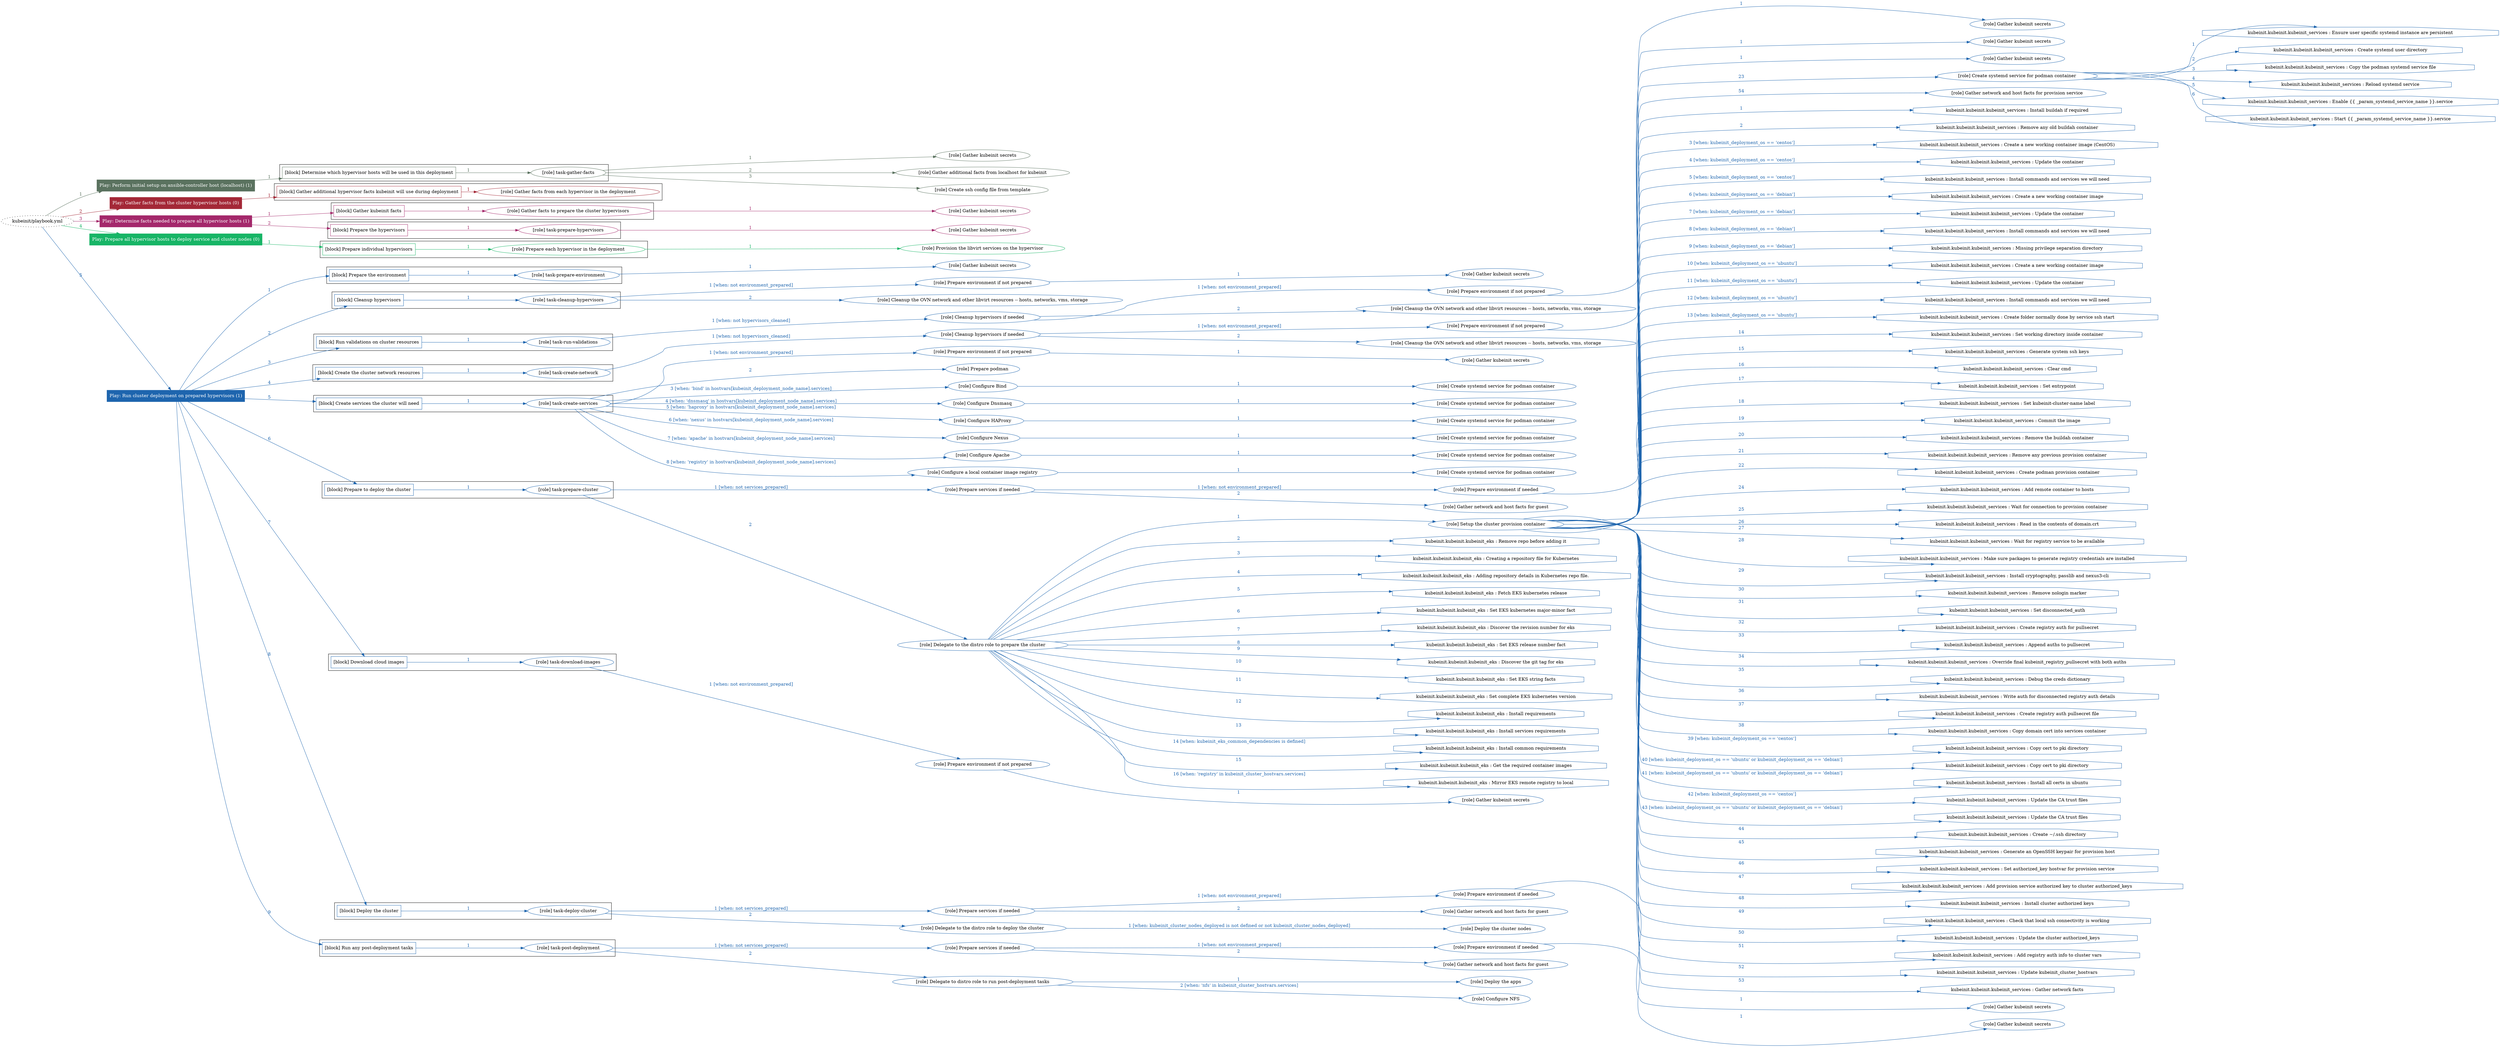 digraph {
	graph [concentrate=true ordering=in rankdir=LR ratio=fill]
	edge [esep=5 sep=10]
	"kubeinit/playbook.yml" [URL="/home/runner/work/kubeinit/kubeinit/kubeinit/playbook.yml" id=playbook_5112de89 style=dotted]
	play_c92d977c [label="Play: Perform initial setup on ansible-controller host (localhost) (1)" URL="/home/runner/work/kubeinit/kubeinit/kubeinit/playbook.yml" color="#5a725f" fontcolor="#ffffff" id=play_c92d977c shape=box style=filled tooltip=localhost]
	"kubeinit/playbook.yml" -> play_c92d977c [label="1 " color="#5a725f" fontcolor="#5a725f" id=edge_b6f3d661 labeltooltip="1 " tooltip="1 "]
	subgraph "Gather kubeinit secrets" {
		role_66fad4b1 [label="[role] Gather kubeinit secrets" URL="/home/runner/.ansible/collections/ansible_collections/kubeinit/kubeinit/roles/kubeinit_prepare/tasks/build_hypervisors_group.yml" color="#5a725f" id=role_66fad4b1 tooltip="Gather kubeinit secrets"]
	}
	subgraph "Gather additional facts from localhost for kubeinit" {
		role_a906eb22 [label="[role] Gather additional facts from localhost for kubeinit" URL="/home/runner/.ansible/collections/ansible_collections/kubeinit/kubeinit/roles/kubeinit_prepare/tasks/build_hypervisors_group.yml" color="#5a725f" id=role_a906eb22 tooltip="Gather additional facts from localhost for kubeinit"]
	}
	subgraph "Create ssh config file from template" {
		role_da3b81ca [label="[role] Create ssh config file from template" URL="/home/runner/.ansible/collections/ansible_collections/kubeinit/kubeinit/roles/kubeinit_prepare/tasks/build_hypervisors_group.yml" color="#5a725f" id=role_da3b81ca tooltip="Create ssh config file from template"]
	}
	subgraph "task-gather-facts" {
		role_335e58fc [label="[role] task-gather-facts" URL="/home/runner/work/kubeinit/kubeinit/kubeinit/playbook.yml" color="#5a725f" id=role_335e58fc tooltip="task-gather-facts"]
		role_335e58fc -> role_66fad4b1 [label="1 " color="#5a725f" fontcolor="#5a725f" id=edge_7bf1ba36 labeltooltip="1 " tooltip="1 "]
		role_335e58fc -> role_a906eb22 [label="2 " color="#5a725f" fontcolor="#5a725f" id=edge_ba75d577 labeltooltip="2 " tooltip="2 "]
		role_335e58fc -> role_da3b81ca [label="3 " color="#5a725f" fontcolor="#5a725f" id=edge_51a82558 labeltooltip="3 " tooltip="3 "]
	}
	subgraph "Play: Perform initial setup on ansible-controller host (localhost) (1)" {
		play_c92d977c -> block_22d926f9 [label=1 color="#5a725f" fontcolor="#5a725f" id=edge_02a9c2c9 labeltooltip=1 tooltip=1]
		subgraph cluster_block_22d926f9 {
			block_22d926f9 [label="[block] Determine which hypervisor hosts will be used in this deployment" URL="/home/runner/work/kubeinit/kubeinit/kubeinit/playbook.yml" color="#5a725f" id=block_22d926f9 labeltooltip="Determine which hypervisor hosts will be used in this deployment" shape=box tooltip="Determine which hypervisor hosts will be used in this deployment"]
			block_22d926f9 -> role_335e58fc [label="1 " color="#5a725f" fontcolor="#5a725f" id=edge_510708ed labeltooltip="1 " tooltip="1 "]
		}
	}
	play_dcc1bd3f [label="Play: Gather facts from the cluster hypervisor hosts (0)" URL="/home/runner/work/kubeinit/kubeinit/kubeinit/playbook.yml" color="#a42837" fontcolor="#ffffff" id=play_dcc1bd3f shape=box style=filled tooltip="Play: Gather facts from the cluster hypervisor hosts (0)"]
	"kubeinit/playbook.yml" -> play_dcc1bd3f [label="2 " color="#a42837" fontcolor="#a42837" id=edge_0bce39c0 labeltooltip="2 " tooltip="2 "]
	subgraph "Gather facts from each hypervisor in the deployment" {
		role_a16eb12e [label="[role] Gather facts from each hypervisor in the deployment" URL="/home/runner/work/kubeinit/kubeinit/kubeinit/playbook.yml" color="#a42837" id=role_a16eb12e tooltip="Gather facts from each hypervisor in the deployment"]
	}
	subgraph "Play: Gather facts from the cluster hypervisor hosts (0)" {
		play_dcc1bd3f -> block_ac12f1c8 [label=1 color="#a42837" fontcolor="#a42837" id=edge_25d14eec labeltooltip=1 tooltip=1]
		subgraph cluster_block_ac12f1c8 {
			block_ac12f1c8 [label="[block] Gather additional hypervisor facts kubeinit will use during deployment" URL="/home/runner/work/kubeinit/kubeinit/kubeinit/playbook.yml" color="#a42837" id=block_ac12f1c8 labeltooltip="Gather additional hypervisor facts kubeinit will use during deployment" shape=box tooltip="Gather additional hypervisor facts kubeinit will use during deployment"]
			block_ac12f1c8 -> role_a16eb12e [label="1 " color="#a42837" fontcolor="#a42837" id=edge_36ade337 labeltooltip="1 " tooltip="1 "]
		}
	}
	play_41ab79cf [label="Play: Determine facts needed to prepare all hypervisor hosts (1)" URL="/home/runner/work/kubeinit/kubeinit/kubeinit/playbook.yml" color="#a4286b" fontcolor="#ffffff" id=play_41ab79cf shape=box style=filled tooltip=localhost]
	"kubeinit/playbook.yml" -> play_41ab79cf [label="3 " color="#a4286b" fontcolor="#a4286b" id=edge_b62e5e62 labeltooltip="3 " tooltip="3 "]
	subgraph "Gather kubeinit secrets" {
		role_8e365176 [label="[role] Gather kubeinit secrets" URL="/home/runner/.ansible/collections/ansible_collections/kubeinit/kubeinit/roles/kubeinit_prepare/tasks/gather_kubeinit_facts.yml" color="#a4286b" id=role_8e365176 tooltip="Gather kubeinit secrets"]
	}
	subgraph "Gather facts to prepare the cluster hypervisors" {
		role_fdc07653 [label="[role] Gather facts to prepare the cluster hypervisors" URL="/home/runner/work/kubeinit/kubeinit/kubeinit/playbook.yml" color="#a4286b" id=role_fdc07653 tooltip="Gather facts to prepare the cluster hypervisors"]
		role_fdc07653 -> role_8e365176 [label="1 " color="#a4286b" fontcolor="#a4286b" id=edge_d27f6eb2 labeltooltip="1 " tooltip="1 "]
	}
	subgraph "Gather kubeinit secrets" {
		role_b159c777 [label="[role] Gather kubeinit secrets" URL="/home/runner/.ansible/collections/ansible_collections/kubeinit/kubeinit/roles/kubeinit_prepare/tasks/gather_kubeinit_facts.yml" color="#a4286b" id=role_b159c777 tooltip="Gather kubeinit secrets"]
	}
	subgraph "task-prepare-hypervisors" {
		role_b2fd9dff [label="[role] task-prepare-hypervisors" URL="/home/runner/work/kubeinit/kubeinit/kubeinit/playbook.yml" color="#a4286b" id=role_b2fd9dff tooltip="task-prepare-hypervisors"]
		role_b2fd9dff -> role_b159c777 [label="1 " color="#a4286b" fontcolor="#a4286b" id=edge_c7884238 labeltooltip="1 " tooltip="1 "]
	}
	subgraph "Play: Determine facts needed to prepare all hypervisor hosts (1)" {
		play_41ab79cf -> block_5646533c [label=1 color="#a4286b" fontcolor="#a4286b" id=edge_59c3192b labeltooltip=1 tooltip=1]
		subgraph cluster_block_5646533c {
			block_5646533c [label="[block] Gather kubeinit facts" URL="/home/runner/work/kubeinit/kubeinit/kubeinit/playbook.yml" color="#a4286b" id=block_5646533c labeltooltip="Gather kubeinit facts" shape=box tooltip="Gather kubeinit facts"]
			block_5646533c -> role_fdc07653 [label="1 " color="#a4286b" fontcolor="#a4286b" id=edge_36bce87b labeltooltip="1 " tooltip="1 "]
		}
		play_41ab79cf -> block_a0c81f99 [label=2 color="#a4286b" fontcolor="#a4286b" id=edge_cc1a3bf1 labeltooltip=2 tooltip=2]
		subgraph cluster_block_a0c81f99 {
			block_a0c81f99 [label="[block] Prepare the hypervisors" URL="/home/runner/work/kubeinit/kubeinit/kubeinit/playbook.yml" color="#a4286b" id=block_a0c81f99 labeltooltip="Prepare the hypervisors" shape=box tooltip="Prepare the hypervisors"]
			block_a0c81f99 -> role_b2fd9dff [label="1 " color="#a4286b" fontcolor="#a4286b" id=edge_e82be821 labeltooltip="1 " tooltip="1 "]
		}
	}
	play_0725e099 [label="Play: Prepare all hypervisor hosts to deploy service and cluster nodes (0)" URL="/home/runner/work/kubeinit/kubeinit/kubeinit/playbook.yml" color="#17b566" fontcolor="#ffffff" id=play_0725e099 shape=box style=filled tooltip="Play: Prepare all hypervisor hosts to deploy service and cluster nodes (0)"]
	"kubeinit/playbook.yml" -> play_0725e099 [label="4 " color="#17b566" fontcolor="#17b566" id=edge_fb27778f labeltooltip="4 " tooltip="4 "]
	subgraph "Provision the libvirt services on the hypervisor" {
		role_09fa9ac6 [label="[role] Provision the libvirt services on the hypervisor" URL="/home/runner/.ansible/collections/ansible_collections/kubeinit/kubeinit/roles/kubeinit_prepare/tasks/prepare_hypervisor.yml" color="#17b566" id=role_09fa9ac6 tooltip="Provision the libvirt services on the hypervisor"]
	}
	subgraph "Prepare each hypervisor in the deployment" {
		role_b3d4ab34 [label="[role] Prepare each hypervisor in the deployment" URL="/home/runner/work/kubeinit/kubeinit/kubeinit/playbook.yml" color="#17b566" id=role_b3d4ab34 tooltip="Prepare each hypervisor in the deployment"]
		role_b3d4ab34 -> role_09fa9ac6 [label="1 " color="#17b566" fontcolor="#17b566" id=edge_01ebebe0 labeltooltip="1 " tooltip="1 "]
	}
	subgraph "Play: Prepare all hypervisor hosts to deploy service and cluster nodes (0)" {
		play_0725e099 -> block_250f0e05 [label=1 color="#17b566" fontcolor="#17b566" id=edge_07e18c60 labeltooltip=1 tooltip=1]
		subgraph cluster_block_250f0e05 {
			block_250f0e05 [label="[block] Prepare individual hypervisors" URL="/home/runner/work/kubeinit/kubeinit/kubeinit/playbook.yml" color="#17b566" id=block_250f0e05 labeltooltip="Prepare individual hypervisors" shape=box tooltip="Prepare individual hypervisors"]
			block_250f0e05 -> role_b3d4ab34 [label="1 " color="#17b566" fontcolor="#17b566" id=edge_5ac865d6 labeltooltip="1 " tooltip="1 "]
		}
	}
	play_058cfd53 [label="Play: Run cluster deployment on prepared hypervisors (1)" URL="/home/runner/work/kubeinit/kubeinit/kubeinit/playbook.yml" color="#1e65ae" fontcolor="#ffffff" id=play_058cfd53 shape=box style=filled tooltip=localhost]
	"kubeinit/playbook.yml" -> play_058cfd53 [label="5 " color="#1e65ae" fontcolor="#1e65ae" id=edge_35425166 labeltooltip="5 " tooltip="5 "]
	subgraph "Gather kubeinit secrets" {
		role_3a38728a [label="[role] Gather kubeinit secrets" URL="/home/runner/.ansible/collections/ansible_collections/kubeinit/kubeinit/roles/kubeinit_prepare/tasks/gather_kubeinit_facts.yml" color="#1e65ae" id=role_3a38728a tooltip="Gather kubeinit secrets"]
	}
	subgraph "task-prepare-environment" {
		role_c307875b [label="[role] task-prepare-environment" URL="/home/runner/work/kubeinit/kubeinit/kubeinit/playbook.yml" color="#1e65ae" id=role_c307875b tooltip="task-prepare-environment"]
		role_c307875b -> role_3a38728a [label="1 " color="#1e65ae" fontcolor="#1e65ae" id=edge_399fbcc4 labeltooltip="1 " tooltip="1 "]
	}
	subgraph "Gather kubeinit secrets" {
		role_aba53aeb [label="[role] Gather kubeinit secrets" URL="/home/runner/.ansible/collections/ansible_collections/kubeinit/kubeinit/roles/kubeinit_prepare/tasks/gather_kubeinit_facts.yml" color="#1e65ae" id=role_aba53aeb tooltip="Gather kubeinit secrets"]
	}
	subgraph "Prepare environment if not prepared" {
		role_45d6e24b [label="[role] Prepare environment if not prepared" URL="/home/runner/.ansible/collections/ansible_collections/kubeinit/kubeinit/roles/kubeinit_prepare/tasks/cleanup_hypervisors.yml" color="#1e65ae" id=role_45d6e24b tooltip="Prepare environment if not prepared"]
		role_45d6e24b -> role_aba53aeb [label="1 " color="#1e65ae" fontcolor="#1e65ae" id=edge_e1138561 labeltooltip="1 " tooltip="1 "]
	}
	subgraph "Cleanup the OVN network and other libvirt resources -- hosts, networks, vms, storage" {
		role_5448a591 [label="[role] Cleanup the OVN network and other libvirt resources -- hosts, networks, vms, storage" URL="/home/runner/.ansible/collections/ansible_collections/kubeinit/kubeinit/roles/kubeinit_prepare/tasks/cleanup_hypervisors.yml" color="#1e65ae" id=role_5448a591 tooltip="Cleanup the OVN network and other libvirt resources -- hosts, networks, vms, storage"]
	}
	subgraph "task-cleanup-hypervisors" {
		role_a3d98835 [label="[role] task-cleanup-hypervisors" URL="/home/runner/work/kubeinit/kubeinit/kubeinit/playbook.yml" color="#1e65ae" id=role_a3d98835 tooltip="task-cleanup-hypervisors"]
		role_a3d98835 -> role_45d6e24b [label="1 [when: not environment_prepared]" color="#1e65ae" fontcolor="#1e65ae" id=edge_280a6ec4 labeltooltip="1 [when: not environment_prepared]" tooltip="1 [when: not environment_prepared]"]
		role_a3d98835 -> role_5448a591 [label="2 " color="#1e65ae" fontcolor="#1e65ae" id=edge_45ac5b7d labeltooltip="2 " tooltip="2 "]
	}
	subgraph "Gather kubeinit secrets" {
		role_404668c6 [label="[role] Gather kubeinit secrets" URL="/home/runner/.ansible/collections/ansible_collections/kubeinit/kubeinit/roles/kubeinit_prepare/tasks/gather_kubeinit_facts.yml" color="#1e65ae" id=role_404668c6 tooltip="Gather kubeinit secrets"]
	}
	subgraph "Prepare environment if not prepared" {
		role_fc181eb6 [label="[role] Prepare environment if not prepared" URL="/home/runner/.ansible/collections/ansible_collections/kubeinit/kubeinit/roles/kubeinit_prepare/tasks/cleanup_hypervisors.yml" color="#1e65ae" id=role_fc181eb6 tooltip="Prepare environment if not prepared"]
		role_fc181eb6 -> role_404668c6 [label="1 " color="#1e65ae" fontcolor="#1e65ae" id=edge_377a5b0f labeltooltip="1 " tooltip="1 "]
	}
	subgraph "Cleanup the OVN network and other libvirt resources -- hosts, networks, vms, storage" {
		role_3d2b2dee [label="[role] Cleanup the OVN network and other libvirt resources -- hosts, networks, vms, storage" URL="/home/runner/.ansible/collections/ansible_collections/kubeinit/kubeinit/roles/kubeinit_prepare/tasks/cleanup_hypervisors.yml" color="#1e65ae" id=role_3d2b2dee tooltip="Cleanup the OVN network and other libvirt resources -- hosts, networks, vms, storage"]
	}
	subgraph "Cleanup hypervisors if needed" {
		role_47775859 [label="[role] Cleanup hypervisors if needed" URL="/home/runner/.ansible/collections/ansible_collections/kubeinit/kubeinit/roles/kubeinit_validations/tasks/main.yml" color="#1e65ae" id=role_47775859 tooltip="Cleanup hypervisors if needed"]
		role_47775859 -> role_fc181eb6 [label="1 [when: not environment_prepared]" color="#1e65ae" fontcolor="#1e65ae" id=edge_e4747bf6 labeltooltip="1 [when: not environment_prepared]" tooltip="1 [when: not environment_prepared]"]
		role_47775859 -> role_3d2b2dee [label="2 " color="#1e65ae" fontcolor="#1e65ae" id=edge_c5e4743a labeltooltip="2 " tooltip="2 "]
	}
	subgraph "task-run-validations" {
		role_90b08d48 [label="[role] task-run-validations" URL="/home/runner/work/kubeinit/kubeinit/kubeinit/playbook.yml" color="#1e65ae" id=role_90b08d48 tooltip="task-run-validations"]
		role_90b08d48 -> role_47775859 [label="1 [when: not hypervisors_cleaned]" color="#1e65ae" fontcolor="#1e65ae" id=edge_d1f36cb6 labeltooltip="1 [when: not hypervisors_cleaned]" tooltip="1 [when: not hypervisors_cleaned]"]
	}
	subgraph "Gather kubeinit secrets" {
		role_a8e33aab [label="[role] Gather kubeinit secrets" URL="/home/runner/.ansible/collections/ansible_collections/kubeinit/kubeinit/roles/kubeinit_prepare/tasks/gather_kubeinit_facts.yml" color="#1e65ae" id=role_a8e33aab tooltip="Gather kubeinit secrets"]
	}
	subgraph "Prepare environment if not prepared" {
		role_c93d02a3 [label="[role] Prepare environment if not prepared" URL="/home/runner/.ansible/collections/ansible_collections/kubeinit/kubeinit/roles/kubeinit_prepare/tasks/cleanup_hypervisors.yml" color="#1e65ae" id=role_c93d02a3 tooltip="Prepare environment if not prepared"]
		role_c93d02a3 -> role_a8e33aab [label="1 " color="#1e65ae" fontcolor="#1e65ae" id=edge_8181892e labeltooltip="1 " tooltip="1 "]
	}
	subgraph "Cleanup the OVN network and other libvirt resources -- hosts, networks, vms, storage" {
		role_db7e3e9d [label="[role] Cleanup the OVN network and other libvirt resources -- hosts, networks, vms, storage" URL="/home/runner/.ansible/collections/ansible_collections/kubeinit/kubeinit/roles/kubeinit_prepare/tasks/cleanup_hypervisors.yml" color="#1e65ae" id=role_db7e3e9d tooltip="Cleanup the OVN network and other libvirt resources -- hosts, networks, vms, storage"]
	}
	subgraph "Cleanup hypervisors if needed" {
		role_9cc3af54 [label="[role] Cleanup hypervisors if needed" URL="/home/runner/.ansible/collections/ansible_collections/kubeinit/kubeinit/roles/kubeinit_libvirt/tasks/create_network.yml" color="#1e65ae" id=role_9cc3af54 tooltip="Cleanup hypervisors if needed"]
		role_9cc3af54 -> role_c93d02a3 [label="1 [when: not environment_prepared]" color="#1e65ae" fontcolor="#1e65ae" id=edge_2ba7731a labeltooltip="1 [when: not environment_prepared]" tooltip="1 [when: not environment_prepared]"]
		role_9cc3af54 -> role_db7e3e9d [label="2 " color="#1e65ae" fontcolor="#1e65ae" id=edge_819b79f0 labeltooltip="2 " tooltip="2 "]
	}
	subgraph "task-create-network" {
		role_100ef795 [label="[role] task-create-network" URL="/home/runner/work/kubeinit/kubeinit/kubeinit/playbook.yml" color="#1e65ae" id=role_100ef795 tooltip="task-create-network"]
		role_100ef795 -> role_9cc3af54 [label="1 [when: not hypervisors_cleaned]" color="#1e65ae" fontcolor="#1e65ae" id=edge_bc871cb0 labeltooltip="1 [when: not hypervisors_cleaned]" tooltip="1 [when: not hypervisors_cleaned]"]
	}
	subgraph "Gather kubeinit secrets" {
		role_fc65182e [label="[role] Gather kubeinit secrets" URL="/home/runner/.ansible/collections/ansible_collections/kubeinit/kubeinit/roles/kubeinit_prepare/tasks/gather_kubeinit_facts.yml" color="#1e65ae" id=role_fc65182e tooltip="Gather kubeinit secrets"]
	}
	subgraph "Prepare environment if not prepared" {
		role_a2272b4c [label="[role] Prepare environment if not prepared" URL="/home/runner/.ansible/collections/ansible_collections/kubeinit/kubeinit/roles/kubeinit_services/tasks/main.yml" color="#1e65ae" id=role_a2272b4c tooltip="Prepare environment if not prepared"]
		role_a2272b4c -> role_fc65182e [label="1 " color="#1e65ae" fontcolor="#1e65ae" id=edge_0717be4c labeltooltip="1 " tooltip="1 "]
	}
	subgraph "Prepare podman" {
		role_b5a36f2a [label="[role] Prepare podman" URL="/home/runner/.ansible/collections/ansible_collections/kubeinit/kubeinit/roles/kubeinit_services/tasks/00_create_service_pod.yml" color="#1e65ae" id=role_b5a36f2a tooltip="Prepare podman"]
	}
	subgraph "Create systemd service for podman container" {
		role_7d616081 [label="[role] Create systemd service for podman container" URL="/home/runner/.ansible/collections/ansible_collections/kubeinit/kubeinit/roles/kubeinit_bind/tasks/main.yml" color="#1e65ae" id=role_7d616081 tooltip="Create systemd service for podman container"]
	}
	subgraph "Configure Bind" {
		role_a2bb22fc [label="[role] Configure Bind" URL="/home/runner/.ansible/collections/ansible_collections/kubeinit/kubeinit/roles/kubeinit_services/tasks/start_services_containers.yml" color="#1e65ae" id=role_a2bb22fc tooltip="Configure Bind"]
		role_a2bb22fc -> role_7d616081 [label="1 " color="#1e65ae" fontcolor="#1e65ae" id=edge_7d3297e7 labeltooltip="1 " tooltip="1 "]
	}
	subgraph "Create systemd service for podman container" {
		role_1588c05b [label="[role] Create systemd service for podman container" URL="/home/runner/.ansible/collections/ansible_collections/kubeinit/kubeinit/roles/kubeinit_dnsmasq/tasks/main.yml" color="#1e65ae" id=role_1588c05b tooltip="Create systemd service for podman container"]
	}
	subgraph "Configure Dnsmasq" {
		role_706d4aaa [label="[role] Configure Dnsmasq" URL="/home/runner/.ansible/collections/ansible_collections/kubeinit/kubeinit/roles/kubeinit_services/tasks/start_services_containers.yml" color="#1e65ae" id=role_706d4aaa tooltip="Configure Dnsmasq"]
		role_706d4aaa -> role_1588c05b [label="1 " color="#1e65ae" fontcolor="#1e65ae" id=edge_bc42427b labeltooltip="1 " tooltip="1 "]
	}
	subgraph "Create systemd service for podman container" {
		role_139879e4 [label="[role] Create systemd service for podman container" URL="/home/runner/.ansible/collections/ansible_collections/kubeinit/kubeinit/roles/kubeinit_haproxy/tasks/main.yml" color="#1e65ae" id=role_139879e4 tooltip="Create systemd service for podman container"]
	}
	subgraph "Configure HAProxy" {
		role_285c6fa9 [label="[role] Configure HAProxy" URL="/home/runner/.ansible/collections/ansible_collections/kubeinit/kubeinit/roles/kubeinit_services/tasks/start_services_containers.yml" color="#1e65ae" id=role_285c6fa9 tooltip="Configure HAProxy"]
		role_285c6fa9 -> role_139879e4 [label="1 " color="#1e65ae" fontcolor="#1e65ae" id=edge_6ae057c0 labeltooltip="1 " tooltip="1 "]
	}
	subgraph "Create systemd service for podman container" {
		role_a62e9092 [label="[role] Create systemd service for podman container" URL="/home/runner/.ansible/collections/ansible_collections/kubeinit/kubeinit/roles/kubeinit_nexus/tasks/main.yml" color="#1e65ae" id=role_a62e9092 tooltip="Create systemd service for podman container"]
	}
	subgraph "Configure Nexus" {
		role_8c75ab4b [label="[role] Configure Nexus" URL="/home/runner/.ansible/collections/ansible_collections/kubeinit/kubeinit/roles/kubeinit_services/tasks/start_services_containers.yml" color="#1e65ae" id=role_8c75ab4b tooltip="Configure Nexus"]
		role_8c75ab4b -> role_a62e9092 [label="1 " color="#1e65ae" fontcolor="#1e65ae" id=edge_30464673 labeltooltip="1 " tooltip="1 "]
	}
	subgraph "Create systemd service for podman container" {
		role_5da993b0 [label="[role] Create systemd service for podman container" URL="/home/runner/.ansible/collections/ansible_collections/kubeinit/kubeinit/roles/kubeinit_apache/tasks/main.yml" color="#1e65ae" id=role_5da993b0 tooltip="Create systemd service for podman container"]
	}
	subgraph "Configure Apache" {
		role_25488376 [label="[role] Configure Apache" URL="/home/runner/.ansible/collections/ansible_collections/kubeinit/kubeinit/roles/kubeinit_services/tasks/start_services_containers.yml" color="#1e65ae" id=role_25488376 tooltip="Configure Apache"]
		role_25488376 -> role_5da993b0 [label="1 " color="#1e65ae" fontcolor="#1e65ae" id=edge_aeec46ed labeltooltip="1 " tooltip="1 "]
	}
	subgraph "Create systemd service for podman container" {
		role_539a53c5 [label="[role] Create systemd service for podman container" URL="/home/runner/.ansible/collections/ansible_collections/kubeinit/kubeinit/roles/kubeinit_registry/tasks/main.yml" color="#1e65ae" id=role_539a53c5 tooltip="Create systemd service for podman container"]
	}
	subgraph "Configure a local container image registry" {
		role_60032a20 [label="[role] Configure a local container image registry" URL="/home/runner/.ansible/collections/ansible_collections/kubeinit/kubeinit/roles/kubeinit_services/tasks/start_services_containers.yml" color="#1e65ae" id=role_60032a20 tooltip="Configure a local container image registry"]
		role_60032a20 -> role_539a53c5 [label="1 " color="#1e65ae" fontcolor="#1e65ae" id=edge_65390b11 labeltooltip="1 " tooltip="1 "]
	}
	subgraph "task-create-services" {
		role_de0be79b [label="[role] task-create-services" URL="/home/runner/work/kubeinit/kubeinit/kubeinit/playbook.yml" color="#1e65ae" id=role_de0be79b tooltip="task-create-services"]
		role_de0be79b -> role_a2272b4c [label="1 [when: not environment_prepared]" color="#1e65ae" fontcolor="#1e65ae" id=edge_d640fcf3 labeltooltip="1 [when: not environment_prepared]" tooltip="1 [when: not environment_prepared]"]
		role_de0be79b -> role_b5a36f2a [label="2 " color="#1e65ae" fontcolor="#1e65ae" id=edge_a2e8932c labeltooltip="2 " tooltip="2 "]
		role_de0be79b -> role_a2bb22fc [label="3 [when: 'bind' in hostvars[kubeinit_deployment_node_name].services]" color="#1e65ae" fontcolor="#1e65ae" id=edge_e7166e40 labeltooltip="3 [when: 'bind' in hostvars[kubeinit_deployment_node_name].services]" tooltip="3 [when: 'bind' in hostvars[kubeinit_deployment_node_name].services]"]
		role_de0be79b -> role_706d4aaa [label="4 [when: 'dnsmasq' in hostvars[kubeinit_deployment_node_name].services]" color="#1e65ae" fontcolor="#1e65ae" id=edge_e05ee531 labeltooltip="4 [when: 'dnsmasq' in hostvars[kubeinit_deployment_node_name].services]" tooltip="4 [when: 'dnsmasq' in hostvars[kubeinit_deployment_node_name].services]"]
		role_de0be79b -> role_285c6fa9 [label="5 [when: 'haproxy' in hostvars[kubeinit_deployment_node_name].services]" color="#1e65ae" fontcolor="#1e65ae" id=edge_d6fe0b59 labeltooltip="5 [when: 'haproxy' in hostvars[kubeinit_deployment_node_name].services]" tooltip="5 [when: 'haproxy' in hostvars[kubeinit_deployment_node_name].services]"]
		role_de0be79b -> role_8c75ab4b [label="6 [when: 'nexus' in hostvars[kubeinit_deployment_node_name].services]" color="#1e65ae" fontcolor="#1e65ae" id=edge_28620cca labeltooltip="6 [when: 'nexus' in hostvars[kubeinit_deployment_node_name].services]" tooltip="6 [when: 'nexus' in hostvars[kubeinit_deployment_node_name].services]"]
		role_de0be79b -> role_25488376 [label="7 [when: 'apache' in hostvars[kubeinit_deployment_node_name].services]" color="#1e65ae" fontcolor="#1e65ae" id=edge_8f124685 labeltooltip="7 [when: 'apache' in hostvars[kubeinit_deployment_node_name].services]" tooltip="7 [when: 'apache' in hostvars[kubeinit_deployment_node_name].services]"]
		role_de0be79b -> role_60032a20 [label="8 [when: 'registry' in hostvars[kubeinit_deployment_node_name].services]" color="#1e65ae" fontcolor="#1e65ae" id=edge_cb8d6fd6 labeltooltip="8 [when: 'registry' in hostvars[kubeinit_deployment_node_name].services]" tooltip="8 [when: 'registry' in hostvars[kubeinit_deployment_node_name].services]"]
	}
	subgraph "Gather kubeinit secrets" {
		role_30855d0c [label="[role] Gather kubeinit secrets" URL="/home/runner/.ansible/collections/ansible_collections/kubeinit/kubeinit/roles/kubeinit_prepare/tasks/gather_kubeinit_facts.yml" color="#1e65ae" id=role_30855d0c tooltip="Gather kubeinit secrets"]
	}
	subgraph "Prepare environment if needed" {
		role_55c32c67 [label="[role] Prepare environment if needed" URL="/home/runner/.ansible/collections/ansible_collections/kubeinit/kubeinit/roles/kubeinit_services/tasks/prepare_services.yml" color="#1e65ae" id=role_55c32c67 tooltip="Prepare environment if needed"]
		role_55c32c67 -> role_30855d0c [label="1 " color="#1e65ae" fontcolor="#1e65ae" id=edge_5145c5c3 labeltooltip="1 " tooltip="1 "]
	}
	subgraph "Gather network and host facts for guest" {
		role_e8bbb5c4 [label="[role] Gather network and host facts for guest" URL="/home/runner/.ansible/collections/ansible_collections/kubeinit/kubeinit/roles/kubeinit_services/tasks/prepare_services.yml" color="#1e65ae" id=role_e8bbb5c4 tooltip="Gather network and host facts for guest"]
	}
	subgraph "Prepare services if needed" {
		role_71db0513 [label="[role] Prepare services if needed" URL="/home/runner/.ansible/collections/ansible_collections/kubeinit/kubeinit/roles/kubeinit_prepare/tasks/prepare_cluster.yml" color="#1e65ae" id=role_71db0513 tooltip="Prepare services if needed"]
		role_71db0513 -> role_55c32c67 [label="1 [when: not environment_prepared]" color="#1e65ae" fontcolor="#1e65ae" id=edge_c7fb8181 labeltooltip="1 [when: not environment_prepared]" tooltip="1 [when: not environment_prepared]"]
		role_71db0513 -> role_e8bbb5c4 [label="2 " color="#1e65ae" fontcolor="#1e65ae" id=edge_151bfb52 labeltooltip="2 " tooltip="2 "]
	}
	subgraph "Create systemd service for podman container" {
		role_f0dc326a [label="[role] Create systemd service for podman container" URL="/home/runner/.ansible/collections/ansible_collections/kubeinit/kubeinit/roles/kubeinit_services/tasks/create_provision_container.yml" color="#1e65ae" id=role_f0dc326a tooltip="Create systemd service for podman container"]
		task_300bf48c [label="kubeinit.kubeinit.kubeinit_services : Ensure user specific systemd instance are persistent" URL="/home/runner/.ansible/collections/ansible_collections/kubeinit/kubeinit/roles/kubeinit_services/tasks/create_managed_service.yml" color="#1e65ae" id=task_300bf48c shape=octagon tooltip="kubeinit.kubeinit.kubeinit_services : Ensure user specific systemd instance are persistent"]
		role_f0dc326a -> task_300bf48c [label="1 " color="#1e65ae" fontcolor="#1e65ae" id=edge_cc4d483b labeltooltip="1 " tooltip="1 "]
		task_595a2b7d [label="kubeinit.kubeinit.kubeinit_services : Create systemd user directory" URL="/home/runner/.ansible/collections/ansible_collections/kubeinit/kubeinit/roles/kubeinit_services/tasks/create_managed_service.yml" color="#1e65ae" id=task_595a2b7d shape=octagon tooltip="kubeinit.kubeinit.kubeinit_services : Create systemd user directory"]
		role_f0dc326a -> task_595a2b7d [label="2 " color="#1e65ae" fontcolor="#1e65ae" id=edge_a4367813 labeltooltip="2 " tooltip="2 "]
		task_f7bf03b5 [label="kubeinit.kubeinit.kubeinit_services : Copy the podman systemd service file" URL="/home/runner/.ansible/collections/ansible_collections/kubeinit/kubeinit/roles/kubeinit_services/tasks/create_managed_service.yml" color="#1e65ae" id=task_f7bf03b5 shape=octagon tooltip="kubeinit.kubeinit.kubeinit_services : Copy the podman systemd service file"]
		role_f0dc326a -> task_f7bf03b5 [label="3 " color="#1e65ae" fontcolor="#1e65ae" id=edge_f2283ffb labeltooltip="3 " tooltip="3 "]
		task_91c5b68a [label="kubeinit.kubeinit.kubeinit_services : Reload systemd service" URL="/home/runner/.ansible/collections/ansible_collections/kubeinit/kubeinit/roles/kubeinit_services/tasks/create_managed_service.yml" color="#1e65ae" id=task_91c5b68a shape=octagon tooltip="kubeinit.kubeinit.kubeinit_services : Reload systemd service"]
		role_f0dc326a -> task_91c5b68a [label="4 " color="#1e65ae" fontcolor="#1e65ae" id=edge_c126d268 labeltooltip="4 " tooltip="4 "]
		task_9d1b4d0a [label="kubeinit.kubeinit.kubeinit_services : Enable {{ _param_systemd_service_name }}.service" URL="/home/runner/.ansible/collections/ansible_collections/kubeinit/kubeinit/roles/kubeinit_services/tasks/create_managed_service.yml" color="#1e65ae" id=task_9d1b4d0a shape=octagon tooltip="kubeinit.kubeinit.kubeinit_services : Enable {{ _param_systemd_service_name }}.service"]
		role_f0dc326a -> task_9d1b4d0a [label="5 " color="#1e65ae" fontcolor="#1e65ae" id=edge_82d3d2aa labeltooltip="5 " tooltip="5 "]
		task_f0dbbf15 [label="kubeinit.kubeinit.kubeinit_services : Start {{ _param_systemd_service_name }}.service" URL="/home/runner/.ansible/collections/ansible_collections/kubeinit/kubeinit/roles/kubeinit_services/tasks/create_managed_service.yml" color="#1e65ae" id=task_f0dbbf15 shape=octagon tooltip="kubeinit.kubeinit.kubeinit_services : Start {{ _param_systemd_service_name }}.service"]
		role_f0dc326a -> task_f0dbbf15 [label="6 " color="#1e65ae" fontcolor="#1e65ae" id=edge_ee1716ba labeltooltip="6 " tooltip="6 "]
	}
	subgraph "Gather network and host facts for provision service" {
		role_493ca13a [label="[role] Gather network and host facts for provision service" URL="/home/runner/.ansible/collections/ansible_collections/kubeinit/kubeinit/roles/kubeinit_services/tasks/create_provision_container.yml" color="#1e65ae" id=role_493ca13a tooltip="Gather network and host facts for provision service"]
	}
	subgraph "Setup the cluster provision container" {
		role_2d14a402 [label="[role] Setup the cluster provision container" URL="/home/runner/.ansible/collections/ansible_collections/kubeinit/kubeinit/roles/kubeinit_eks/tasks/prepare_cluster.yml" color="#1e65ae" id=role_2d14a402 tooltip="Setup the cluster provision container"]
		task_36d22100 [label="kubeinit.kubeinit.kubeinit_services : Install buildah if required" URL="/home/runner/.ansible/collections/ansible_collections/kubeinit/kubeinit/roles/kubeinit_services/tasks/create_provision_container.yml" color="#1e65ae" id=task_36d22100 shape=octagon tooltip="kubeinit.kubeinit.kubeinit_services : Install buildah if required"]
		role_2d14a402 -> task_36d22100 [label="1 " color="#1e65ae" fontcolor="#1e65ae" id=edge_fb3f94ed labeltooltip="1 " tooltip="1 "]
		task_d2ef7ea0 [label="kubeinit.kubeinit.kubeinit_services : Remove any old buildah container" URL="/home/runner/.ansible/collections/ansible_collections/kubeinit/kubeinit/roles/kubeinit_services/tasks/create_provision_container.yml" color="#1e65ae" id=task_d2ef7ea0 shape=octagon tooltip="kubeinit.kubeinit.kubeinit_services : Remove any old buildah container"]
		role_2d14a402 -> task_d2ef7ea0 [label="2 " color="#1e65ae" fontcolor="#1e65ae" id=edge_6910dc52 labeltooltip="2 " tooltip="2 "]
		task_373f015e [label="kubeinit.kubeinit.kubeinit_services : Create a new working container image (CentOS)" URL="/home/runner/.ansible/collections/ansible_collections/kubeinit/kubeinit/roles/kubeinit_services/tasks/create_provision_container.yml" color="#1e65ae" id=task_373f015e shape=octagon tooltip="kubeinit.kubeinit.kubeinit_services : Create a new working container image (CentOS)"]
		role_2d14a402 -> task_373f015e [label="3 [when: kubeinit_deployment_os == 'centos']" color="#1e65ae" fontcolor="#1e65ae" id=edge_4276c576 labeltooltip="3 [when: kubeinit_deployment_os == 'centos']" tooltip="3 [when: kubeinit_deployment_os == 'centos']"]
		task_3b55e951 [label="kubeinit.kubeinit.kubeinit_services : Update the container" URL="/home/runner/.ansible/collections/ansible_collections/kubeinit/kubeinit/roles/kubeinit_services/tasks/create_provision_container.yml" color="#1e65ae" id=task_3b55e951 shape=octagon tooltip="kubeinit.kubeinit.kubeinit_services : Update the container"]
		role_2d14a402 -> task_3b55e951 [label="4 [when: kubeinit_deployment_os == 'centos']" color="#1e65ae" fontcolor="#1e65ae" id=edge_476b6afc labeltooltip="4 [when: kubeinit_deployment_os == 'centos']" tooltip="4 [when: kubeinit_deployment_os == 'centos']"]
		task_a6715b2c [label="kubeinit.kubeinit.kubeinit_services : Install commands and services we will need" URL="/home/runner/.ansible/collections/ansible_collections/kubeinit/kubeinit/roles/kubeinit_services/tasks/create_provision_container.yml" color="#1e65ae" id=task_a6715b2c shape=octagon tooltip="kubeinit.kubeinit.kubeinit_services : Install commands and services we will need"]
		role_2d14a402 -> task_a6715b2c [label="5 [when: kubeinit_deployment_os == 'centos']" color="#1e65ae" fontcolor="#1e65ae" id=edge_0f04708e labeltooltip="5 [when: kubeinit_deployment_os == 'centos']" tooltip="5 [when: kubeinit_deployment_os == 'centos']"]
		task_08e1038f [label="kubeinit.kubeinit.kubeinit_services : Create a new working container image" URL="/home/runner/.ansible/collections/ansible_collections/kubeinit/kubeinit/roles/kubeinit_services/tasks/create_provision_container.yml" color="#1e65ae" id=task_08e1038f shape=octagon tooltip="kubeinit.kubeinit.kubeinit_services : Create a new working container image"]
		role_2d14a402 -> task_08e1038f [label="6 [when: kubeinit_deployment_os == 'debian']" color="#1e65ae" fontcolor="#1e65ae" id=edge_5c870cf9 labeltooltip="6 [when: kubeinit_deployment_os == 'debian']" tooltip="6 [when: kubeinit_deployment_os == 'debian']"]
		task_67ae35b9 [label="kubeinit.kubeinit.kubeinit_services : Update the container" URL="/home/runner/.ansible/collections/ansible_collections/kubeinit/kubeinit/roles/kubeinit_services/tasks/create_provision_container.yml" color="#1e65ae" id=task_67ae35b9 shape=octagon tooltip="kubeinit.kubeinit.kubeinit_services : Update the container"]
		role_2d14a402 -> task_67ae35b9 [label="7 [when: kubeinit_deployment_os == 'debian']" color="#1e65ae" fontcolor="#1e65ae" id=edge_44f8f654 labeltooltip="7 [when: kubeinit_deployment_os == 'debian']" tooltip="7 [when: kubeinit_deployment_os == 'debian']"]
		task_e6a59bf2 [label="kubeinit.kubeinit.kubeinit_services : Install commands and services we will need" URL="/home/runner/.ansible/collections/ansible_collections/kubeinit/kubeinit/roles/kubeinit_services/tasks/create_provision_container.yml" color="#1e65ae" id=task_e6a59bf2 shape=octagon tooltip="kubeinit.kubeinit.kubeinit_services : Install commands and services we will need"]
		role_2d14a402 -> task_e6a59bf2 [label="8 [when: kubeinit_deployment_os == 'debian']" color="#1e65ae" fontcolor="#1e65ae" id=edge_3197d44c labeltooltip="8 [when: kubeinit_deployment_os == 'debian']" tooltip="8 [when: kubeinit_deployment_os == 'debian']"]
		task_a3fef81c [label="kubeinit.kubeinit.kubeinit_services : Missing privilege separation directory" URL="/home/runner/.ansible/collections/ansible_collections/kubeinit/kubeinit/roles/kubeinit_services/tasks/create_provision_container.yml" color="#1e65ae" id=task_a3fef81c shape=octagon tooltip="kubeinit.kubeinit.kubeinit_services : Missing privilege separation directory"]
		role_2d14a402 -> task_a3fef81c [label="9 [when: kubeinit_deployment_os == 'debian']" color="#1e65ae" fontcolor="#1e65ae" id=edge_3425642b labeltooltip="9 [when: kubeinit_deployment_os == 'debian']" tooltip="9 [when: kubeinit_deployment_os == 'debian']"]
		task_7a3d9b78 [label="kubeinit.kubeinit.kubeinit_services : Create a new working container image" URL="/home/runner/.ansible/collections/ansible_collections/kubeinit/kubeinit/roles/kubeinit_services/tasks/create_provision_container.yml" color="#1e65ae" id=task_7a3d9b78 shape=octagon tooltip="kubeinit.kubeinit.kubeinit_services : Create a new working container image"]
		role_2d14a402 -> task_7a3d9b78 [label="10 [when: kubeinit_deployment_os == 'ubuntu']" color="#1e65ae" fontcolor="#1e65ae" id=edge_eb51acae labeltooltip="10 [when: kubeinit_deployment_os == 'ubuntu']" tooltip="10 [when: kubeinit_deployment_os == 'ubuntu']"]
		task_28cae231 [label="kubeinit.kubeinit.kubeinit_services : Update the container" URL="/home/runner/.ansible/collections/ansible_collections/kubeinit/kubeinit/roles/kubeinit_services/tasks/create_provision_container.yml" color="#1e65ae" id=task_28cae231 shape=octagon tooltip="kubeinit.kubeinit.kubeinit_services : Update the container"]
		role_2d14a402 -> task_28cae231 [label="11 [when: kubeinit_deployment_os == 'ubuntu']" color="#1e65ae" fontcolor="#1e65ae" id=edge_e131d2c5 labeltooltip="11 [when: kubeinit_deployment_os == 'ubuntu']" tooltip="11 [when: kubeinit_deployment_os == 'ubuntu']"]
		task_f8099403 [label="kubeinit.kubeinit.kubeinit_services : Install commands and services we will need" URL="/home/runner/.ansible/collections/ansible_collections/kubeinit/kubeinit/roles/kubeinit_services/tasks/create_provision_container.yml" color="#1e65ae" id=task_f8099403 shape=octagon tooltip="kubeinit.kubeinit.kubeinit_services : Install commands and services we will need"]
		role_2d14a402 -> task_f8099403 [label="12 [when: kubeinit_deployment_os == 'ubuntu']" color="#1e65ae" fontcolor="#1e65ae" id=edge_8f1cfc65 labeltooltip="12 [when: kubeinit_deployment_os == 'ubuntu']" tooltip="12 [when: kubeinit_deployment_os == 'ubuntu']"]
		task_754f6a2b [label="kubeinit.kubeinit.kubeinit_services : Create folder normally done by service ssh start" URL="/home/runner/.ansible/collections/ansible_collections/kubeinit/kubeinit/roles/kubeinit_services/tasks/create_provision_container.yml" color="#1e65ae" id=task_754f6a2b shape=octagon tooltip="kubeinit.kubeinit.kubeinit_services : Create folder normally done by service ssh start"]
		role_2d14a402 -> task_754f6a2b [label="13 [when: kubeinit_deployment_os == 'ubuntu']" color="#1e65ae" fontcolor="#1e65ae" id=edge_6966928e labeltooltip="13 [when: kubeinit_deployment_os == 'ubuntu']" tooltip="13 [when: kubeinit_deployment_os == 'ubuntu']"]
		task_d7fea4e0 [label="kubeinit.kubeinit.kubeinit_services : Set working directory inside container" URL="/home/runner/.ansible/collections/ansible_collections/kubeinit/kubeinit/roles/kubeinit_services/tasks/create_provision_container.yml" color="#1e65ae" id=task_d7fea4e0 shape=octagon tooltip="kubeinit.kubeinit.kubeinit_services : Set working directory inside container"]
		role_2d14a402 -> task_d7fea4e0 [label="14 " color="#1e65ae" fontcolor="#1e65ae" id=edge_208056f1 labeltooltip="14 " tooltip="14 "]
		task_b7f96467 [label="kubeinit.kubeinit.kubeinit_services : Generate system ssh keys" URL="/home/runner/.ansible/collections/ansible_collections/kubeinit/kubeinit/roles/kubeinit_services/tasks/create_provision_container.yml" color="#1e65ae" id=task_b7f96467 shape=octagon tooltip="kubeinit.kubeinit.kubeinit_services : Generate system ssh keys"]
		role_2d14a402 -> task_b7f96467 [label="15 " color="#1e65ae" fontcolor="#1e65ae" id=edge_443128e8 labeltooltip="15 " tooltip="15 "]
		task_9b992035 [label="kubeinit.kubeinit.kubeinit_services : Clear cmd" URL="/home/runner/.ansible/collections/ansible_collections/kubeinit/kubeinit/roles/kubeinit_services/tasks/create_provision_container.yml" color="#1e65ae" id=task_9b992035 shape=octagon tooltip="kubeinit.kubeinit.kubeinit_services : Clear cmd"]
		role_2d14a402 -> task_9b992035 [label="16 " color="#1e65ae" fontcolor="#1e65ae" id=edge_cd426bda labeltooltip="16 " tooltip="16 "]
		task_165e4c5d [label="kubeinit.kubeinit.kubeinit_services : Set entrypoint" URL="/home/runner/.ansible/collections/ansible_collections/kubeinit/kubeinit/roles/kubeinit_services/tasks/create_provision_container.yml" color="#1e65ae" id=task_165e4c5d shape=octagon tooltip="kubeinit.kubeinit.kubeinit_services : Set entrypoint"]
		role_2d14a402 -> task_165e4c5d [label="17 " color="#1e65ae" fontcolor="#1e65ae" id=edge_af9a4586 labeltooltip="17 " tooltip="17 "]
		task_84e21237 [label="kubeinit.kubeinit.kubeinit_services : Set kubeinit-cluster-name label" URL="/home/runner/.ansible/collections/ansible_collections/kubeinit/kubeinit/roles/kubeinit_services/tasks/create_provision_container.yml" color="#1e65ae" id=task_84e21237 shape=octagon tooltip="kubeinit.kubeinit.kubeinit_services : Set kubeinit-cluster-name label"]
		role_2d14a402 -> task_84e21237 [label="18 " color="#1e65ae" fontcolor="#1e65ae" id=edge_55cc54d0 labeltooltip="18 " tooltip="18 "]
		task_9cf375b8 [label="kubeinit.kubeinit.kubeinit_services : Commit the image" URL="/home/runner/.ansible/collections/ansible_collections/kubeinit/kubeinit/roles/kubeinit_services/tasks/create_provision_container.yml" color="#1e65ae" id=task_9cf375b8 shape=octagon tooltip="kubeinit.kubeinit.kubeinit_services : Commit the image"]
		role_2d14a402 -> task_9cf375b8 [label="19 " color="#1e65ae" fontcolor="#1e65ae" id=edge_1692490c labeltooltip="19 " tooltip="19 "]
		task_f587e931 [label="kubeinit.kubeinit.kubeinit_services : Remove the buildah container" URL="/home/runner/.ansible/collections/ansible_collections/kubeinit/kubeinit/roles/kubeinit_services/tasks/create_provision_container.yml" color="#1e65ae" id=task_f587e931 shape=octagon tooltip="kubeinit.kubeinit.kubeinit_services : Remove the buildah container"]
		role_2d14a402 -> task_f587e931 [label="20 " color="#1e65ae" fontcolor="#1e65ae" id=edge_79b3ef24 labeltooltip="20 " tooltip="20 "]
		task_c29b8551 [label="kubeinit.kubeinit.kubeinit_services : Remove any previous provision container" URL="/home/runner/.ansible/collections/ansible_collections/kubeinit/kubeinit/roles/kubeinit_services/tasks/create_provision_container.yml" color="#1e65ae" id=task_c29b8551 shape=octagon tooltip="kubeinit.kubeinit.kubeinit_services : Remove any previous provision container"]
		role_2d14a402 -> task_c29b8551 [label="21 " color="#1e65ae" fontcolor="#1e65ae" id=edge_ff0fb495 labeltooltip="21 " tooltip="21 "]
		task_92e01bf8 [label="kubeinit.kubeinit.kubeinit_services : Create podman provision container" URL="/home/runner/.ansible/collections/ansible_collections/kubeinit/kubeinit/roles/kubeinit_services/tasks/create_provision_container.yml" color="#1e65ae" id=task_92e01bf8 shape=octagon tooltip="kubeinit.kubeinit.kubeinit_services : Create podman provision container"]
		role_2d14a402 -> task_92e01bf8 [label="22 " color="#1e65ae" fontcolor="#1e65ae" id=edge_e01dbe6e labeltooltip="22 " tooltip="22 "]
		role_2d14a402 -> role_f0dc326a [label="23 " color="#1e65ae" fontcolor="#1e65ae" id=edge_369b0db9 labeltooltip="23 " tooltip="23 "]
		task_0951ab37 [label="kubeinit.kubeinit.kubeinit_services : Add remote container to hosts" URL="/home/runner/.ansible/collections/ansible_collections/kubeinit/kubeinit/roles/kubeinit_services/tasks/create_provision_container.yml" color="#1e65ae" id=task_0951ab37 shape=octagon tooltip="kubeinit.kubeinit.kubeinit_services : Add remote container to hosts"]
		role_2d14a402 -> task_0951ab37 [label="24 " color="#1e65ae" fontcolor="#1e65ae" id=edge_3c6e4ba1 labeltooltip="24 " tooltip="24 "]
		task_4108a842 [label="kubeinit.kubeinit.kubeinit_services : Wait for connection to provision container" URL="/home/runner/.ansible/collections/ansible_collections/kubeinit/kubeinit/roles/kubeinit_services/tasks/create_provision_container.yml" color="#1e65ae" id=task_4108a842 shape=octagon tooltip="kubeinit.kubeinit.kubeinit_services : Wait for connection to provision container"]
		role_2d14a402 -> task_4108a842 [label="25 " color="#1e65ae" fontcolor="#1e65ae" id=edge_c8451bb4 labeltooltip="25 " tooltip="25 "]
		task_ed2d123f [label="kubeinit.kubeinit.kubeinit_services : Read in the contents of domain.crt" URL="/home/runner/.ansible/collections/ansible_collections/kubeinit/kubeinit/roles/kubeinit_services/tasks/create_provision_container.yml" color="#1e65ae" id=task_ed2d123f shape=octagon tooltip="kubeinit.kubeinit.kubeinit_services : Read in the contents of domain.crt"]
		role_2d14a402 -> task_ed2d123f [label="26 " color="#1e65ae" fontcolor="#1e65ae" id=edge_4102ceca labeltooltip="26 " tooltip="26 "]
		task_e412ef78 [label="kubeinit.kubeinit.kubeinit_services : Wait for registry service to be available" URL="/home/runner/.ansible/collections/ansible_collections/kubeinit/kubeinit/roles/kubeinit_services/tasks/create_provision_container.yml" color="#1e65ae" id=task_e412ef78 shape=octagon tooltip="kubeinit.kubeinit.kubeinit_services : Wait for registry service to be available"]
		role_2d14a402 -> task_e412ef78 [label="27 " color="#1e65ae" fontcolor="#1e65ae" id=edge_ccb06fa8 labeltooltip="27 " tooltip="27 "]
		task_a09170ab [label="kubeinit.kubeinit.kubeinit_services : Make sure packages to generate registry credentials are installed" URL="/home/runner/.ansible/collections/ansible_collections/kubeinit/kubeinit/roles/kubeinit_services/tasks/create_provision_container.yml" color="#1e65ae" id=task_a09170ab shape=octagon tooltip="kubeinit.kubeinit.kubeinit_services : Make sure packages to generate registry credentials are installed"]
		role_2d14a402 -> task_a09170ab [label="28 " color="#1e65ae" fontcolor="#1e65ae" id=edge_87fd1fc0 labeltooltip="28 " tooltip="28 "]
		task_765e656c [label="kubeinit.kubeinit.kubeinit_services : Install cryptography, passlib and nexus3-cli" URL="/home/runner/.ansible/collections/ansible_collections/kubeinit/kubeinit/roles/kubeinit_services/tasks/create_provision_container.yml" color="#1e65ae" id=task_765e656c shape=octagon tooltip="kubeinit.kubeinit.kubeinit_services : Install cryptography, passlib and nexus3-cli"]
		role_2d14a402 -> task_765e656c [label="29 " color="#1e65ae" fontcolor="#1e65ae" id=edge_8bb1610a labeltooltip="29 " tooltip="29 "]
		task_14f1826c [label="kubeinit.kubeinit.kubeinit_services : Remove nologin marker" URL="/home/runner/.ansible/collections/ansible_collections/kubeinit/kubeinit/roles/kubeinit_services/tasks/create_provision_container.yml" color="#1e65ae" id=task_14f1826c shape=octagon tooltip="kubeinit.kubeinit.kubeinit_services : Remove nologin marker"]
		role_2d14a402 -> task_14f1826c [label="30 " color="#1e65ae" fontcolor="#1e65ae" id=edge_c5fb5cb4 labeltooltip="30 " tooltip="30 "]
		task_24a16f4c [label="kubeinit.kubeinit.kubeinit_services : Set disconnected_auth" URL="/home/runner/.ansible/collections/ansible_collections/kubeinit/kubeinit/roles/kubeinit_services/tasks/create_provision_container.yml" color="#1e65ae" id=task_24a16f4c shape=octagon tooltip="kubeinit.kubeinit.kubeinit_services : Set disconnected_auth"]
		role_2d14a402 -> task_24a16f4c [label="31 " color="#1e65ae" fontcolor="#1e65ae" id=edge_0b00859a labeltooltip="31 " tooltip="31 "]
		task_bd7698c4 [label="kubeinit.kubeinit.kubeinit_services : Create registry auth for pullsecret" URL="/home/runner/.ansible/collections/ansible_collections/kubeinit/kubeinit/roles/kubeinit_services/tasks/create_provision_container.yml" color="#1e65ae" id=task_bd7698c4 shape=octagon tooltip="kubeinit.kubeinit.kubeinit_services : Create registry auth for pullsecret"]
		role_2d14a402 -> task_bd7698c4 [label="32 " color="#1e65ae" fontcolor="#1e65ae" id=edge_49b7a456 labeltooltip="32 " tooltip="32 "]
		task_8ab911dd [label="kubeinit.kubeinit.kubeinit_services : Append auths to pullsecret" URL="/home/runner/.ansible/collections/ansible_collections/kubeinit/kubeinit/roles/kubeinit_services/tasks/create_provision_container.yml" color="#1e65ae" id=task_8ab911dd shape=octagon tooltip="kubeinit.kubeinit.kubeinit_services : Append auths to pullsecret"]
		role_2d14a402 -> task_8ab911dd [label="33 " color="#1e65ae" fontcolor="#1e65ae" id=edge_32d18702 labeltooltip="33 " tooltip="33 "]
		task_5fa781f3 [label="kubeinit.kubeinit.kubeinit_services : Override final kubeinit_registry_pullsecret with both auths" URL="/home/runner/.ansible/collections/ansible_collections/kubeinit/kubeinit/roles/kubeinit_services/tasks/create_provision_container.yml" color="#1e65ae" id=task_5fa781f3 shape=octagon tooltip="kubeinit.kubeinit.kubeinit_services : Override final kubeinit_registry_pullsecret with both auths"]
		role_2d14a402 -> task_5fa781f3 [label="34 " color="#1e65ae" fontcolor="#1e65ae" id=edge_0ae01d65 labeltooltip="34 " tooltip="34 "]
		task_7533e898 [label="kubeinit.kubeinit.kubeinit_services : Debug the creds dictionary" URL="/home/runner/.ansible/collections/ansible_collections/kubeinit/kubeinit/roles/kubeinit_services/tasks/create_provision_container.yml" color="#1e65ae" id=task_7533e898 shape=octagon tooltip="kubeinit.kubeinit.kubeinit_services : Debug the creds dictionary"]
		role_2d14a402 -> task_7533e898 [label="35 " color="#1e65ae" fontcolor="#1e65ae" id=edge_d50c40c0 labeltooltip="35 " tooltip="35 "]
		task_1a10fe7e [label="kubeinit.kubeinit.kubeinit_services : Write auth for disconnected registry auth details" URL="/home/runner/.ansible/collections/ansible_collections/kubeinit/kubeinit/roles/kubeinit_services/tasks/create_provision_container.yml" color="#1e65ae" id=task_1a10fe7e shape=octagon tooltip="kubeinit.kubeinit.kubeinit_services : Write auth for disconnected registry auth details"]
		role_2d14a402 -> task_1a10fe7e [label="36 " color="#1e65ae" fontcolor="#1e65ae" id=edge_9c217197 labeltooltip="36 " tooltip="36 "]
		task_afc7a7b8 [label="kubeinit.kubeinit.kubeinit_services : Create registry auth pullsecret file" URL="/home/runner/.ansible/collections/ansible_collections/kubeinit/kubeinit/roles/kubeinit_services/tasks/create_provision_container.yml" color="#1e65ae" id=task_afc7a7b8 shape=octagon tooltip="kubeinit.kubeinit.kubeinit_services : Create registry auth pullsecret file"]
		role_2d14a402 -> task_afc7a7b8 [label="37 " color="#1e65ae" fontcolor="#1e65ae" id=edge_bd5ba178 labeltooltip="37 " tooltip="37 "]
		task_f90ed65e [label="kubeinit.kubeinit.kubeinit_services : Copy domain cert into services container" URL="/home/runner/.ansible/collections/ansible_collections/kubeinit/kubeinit/roles/kubeinit_services/tasks/create_provision_container.yml" color="#1e65ae" id=task_f90ed65e shape=octagon tooltip="kubeinit.kubeinit.kubeinit_services : Copy domain cert into services container"]
		role_2d14a402 -> task_f90ed65e [label="38 " color="#1e65ae" fontcolor="#1e65ae" id=edge_76ddf904 labeltooltip="38 " tooltip="38 "]
		task_bf22fff0 [label="kubeinit.kubeinit.kubeinit_services : Copy cert to pki directory" URL="/home/runner/.ansible/collections/ansible_collections/kubeinit/kubeinit/roles/kubeinit_services/tasks/create_provision_container.yml" color="#1e65ae" id=task_bf22fff0 shape=octagon tooltip="kubeinit.kubeinit.kubeinit_services : Copy cert to pki directory"]
		role_2d14a402 -> task_bf22fff0 [label="39 [when: kubeinit_deployment_os == 'centos']" color="#1e65ae" fontcolor="#1e65ae" id=edge_236e620a labeltooltip="39 [when: kubeinit_deployment_os == 'centos']" tooltip="39 [when: kubeinit_deployment_os == 'centos']"]
		task_4bbcb674 [label="kubeinit.kubeinit.kubeinit_services : Copy cert to pki directory" URL="/home/runner/.ansible/collections/ansible_collections/kubeinit/kubeinit/roles/kubeinit_services/tasks/create_provision_container.yml" color="#1e65ae" id=task_4bbcb674 shape=octagon tooltip="kubeinit.kubeinit.kubeinit_services : Copy cert to pki directory"]
		role_2d14a402 -> task_4bbcb674 [label="40 [when: kubeinit_deployment_os == 'ubuntu' or kubeinit_deployment_os == 'debian']" color="#1e65ae" fontcolor="#1e65ae" id=edge_8784580b labeltooltip="40 [when: kubeinit_deployment_os == 'ubuntu' or kubeinit_deployment_os == 'debian']" tooltip="40 [when: kubeinit_deployment_os == 'ubuntu' or kubeinit_deployment_os == 'debian']"]
		task_82f2c9a2 [label="kubeinit.kubeinit.kubeinit_services : Install all certs in ubuntu" URL="/home/runner/.ansible/collections/ansible_collections/kubeinit/kubeinit/roles/kubeinit_services/tasks/create_provision_container.yml" color="#1e65ae" id=task_82f2c9a2 shape=octagon tooltip="kubeinit.kubeinit.kubeinit_services : Install all certs in ubuntu"]
		role_2d14a402 -> task_82f2c9a2 [label="41 [when: kubeinit_deployment_os == 'ubuntu' or kubeinit_deployment_os == 'debian']" color="#1e65ae" fontcolor="#1e65ae" id=edge_a784130a labeltooltip="41 [when: kubeinit_deployment_os == 'ubuntu' or kubeinit_deployment_os == 'debian']" tooltip="41 [when: kubeinit_deployment_os == 'ubuntu' or kubeinit_deployment_os == 'debian']"]
		task_1ecbf492 [label="kubeinit.kubeinit.kubeinit_services : Update the CA trust files" URL="/home/runner/.ansible/collections/ansible_collections/kubeinit/kubeinit/roles/kubeinit_services/tasks/create_provision_container.yml" color="#1e65ae" id=task_1ecbf492 shape=octagon tooltip="kubeinit.kubeinit.kubeinit_services : Update the CA trust files"]
		role_2d14a402 -> task_1ecbf492 [label="42 [when: kubeinit_deployment_os == 'centos']" color="#1e65ae" fontcolor="#1e65ae" id=edge_6547280a labeltooltip="42 [when: kubeinit_deployment_os == 'centos']" tooltip="42 [when: kubeinit_deployment_os == 'centos']"]
		task_11f48fb9 [label="kubeinit.kubeinit.kubeinit_services : Update the CA trust files" URL="/home/runner/.ansible/collections/ansible_collections/kubeinit/kubeinit/roles/kubeinit_services/tasks/create_provision_container.yml" color="#1e65ae" id=task_11f48fb9 shape=octagon tooltip="kubeinit.kubeinit.kubeinit_services : Update the CA trust files"]
		role_2d14a402 -> task_11f48fb9 [label="43 [when: kubeinit_deployment_os == 'ubuntu' or kubeinit_deployment_os == 'debian']" color="#1e65ae" fontcolor="#1e65ae" id=edge_dab5df51 labeltooltip="43 [when: kubeinit_deployment_os == 'ubuntu' or kubeinit_deployment_os == 'debian']" tooltip="43 [when: kubeinit_deployment_os == 'ubuntu' or kubeinit_deployment_os == 'debian']"]
		task_c60e01e0 [label="kubeinit.kubeinit.kubeinit_services : Create ~/.ssh directory" URL="/home/runner/.ansible/collections/ansible_collections/kubeinit/kubeinit/roles/kubeinit_services/tasks/create_provision_container.yml" color="#1e65ae" id=task_c60e01e0 shape=octagon tooltip="kubeinit.kubeinit.kubeinit_services : Create ~/.ssh directory"]
		role_2d14a402 -> task_c60e01e0 [label="44 " color="#1e65ae" fontcolor="#1e65ae" id=edge_8392969e labeltooltip="44 " tooltip="44 "]
		task_4fda69f8 [label="kubeinit.kubeinit.kubeinit_services : Generate an OpenSSH keypair for provision host" URL="/home/runner/.ansible/collections/ansible_collections/kubeinit/kubeinit/roles/kubeinit_services/tasks/create_provision_container.yml" color="#1e65ae" id=task_4fda69f8 shape=octagon tooltip="kubeinit.kubeinit.kubeinit_services : Generate an OpenSSH keypair for provision host"]
		role_2d14a402 -> task_4fda69f8 [label="45 " color="#1e65ae" fontcolor="#1e65ae" id=edge_df1e1c1c labeltooltip="45 " tooltip="45 "]
		task_0a3e523a [label="kubeinit.kubeinit.kubeinit_services : Set authorized_key hostvar for provision service" URL="/home/runner/.ansible/collections/ansible_collections/kubeinit/kubeinit/roles/kubeinit_services/tasks/create_provision_container.yml" color="#1e65ae" id=task_0a3e523a shape=octagon tooltip="kubeinit.kubeinit.kubeinit_services : Set authorized_key hostvar for provision service"]
		role_2d14a402 -> task_0a3e523a [label="46 " color="#1e65ae" fontcolor="#1e65ae" id=edge_34433e44 labeltooltip="46 " tooltip="46 "]
		task_98e4b5b8 [label="kubeinit.kubeinit.kubeinit_services : Add provision service authorized key to cluster authorized_keys" URL="/home/runner/.ansible/collections/ansible_collections/kubeinit/kubeinit/roles/kubeinit_services/tasks/create_provision_container.yml" color="#1e65ae" id=task_98e4b5b8 shape=octagon tooltip="kubeinit.kubeinit.kubeinit_services : Add provision service authorized key to cluster authorized_keys"]
		role_2d14a402 -> task_98e4b5b8 [label="47 " color="#1e65ae" fontcolor="#1e65ae" id=edge_42334b08 labeltooltip="47 " tooltip="47 "]
		task_d82f2a2a [label="kubeinit.kubeinit.kubeinit_services : Install cluster authorized keys" URL="/home/runner/.ansible/collections/ansible_collections/kubeinit/kubeinit/roles/kubeinit_services/tasks/create_provision_container.yml" color="#1e65ae" id=task_d82f2a2a shape=octagon tooltip="kubeinit.kubeinit.kubeinit_services : Install cluster authorized keys"]
		role_2d14a402 -> task_d82f2a2a [label="48 " color="#1e65ae" fontcolor="#1e65ae" id=edge_c6ce4ef4 labeltooltip="48 " tooltip="48 "]
		task_30c93e79 [label="kubeinit.kubeinit.kubeinit_services : Check that local ssh connectivity is working" URL="/home/runner/.ansible/collections/ansible_collections/kubeinit/kubeinit/roles/kubeinit_services/tasks/create_provision_container.yml" color="#1e65ae" id=task_30c93e79 shape=octagon tooltip="kubeinit.kubeinit.kubeinit_services : Check that local ssh connectivity is working"]
		role_2d14a402 -> task_30c93e79 [label="49 " color="#1e65ae" fontcolor="#1e65ae" id=edge_92933a03 labeltooltip="49 " tooltip="49 "]
		task_e2043e53 [label="kubeinit.kubeinit.kubeinit_services : Update the cluster authorized_keys" URL="/home/runner/.ansible/collections/ansible_collections/kubeinit/kubeinit/roles/kubeinit_services/tasks/create_provision_container.yml" color="#1e65ae" id=task_e2043e53 shape=octagon tooltip="kubeinit.kubeinit.kubeinit_services : Update the cluster authorized_keys"]
		role_2d14a402 -> task_e2043e53 [label="50 " color="#1e65ae" fontcolor="#1e65ae" id=edge_8758fec2 labeltooltip="50 " tooltip="50 "]
		task_1f3090c2 [label="kubeinit.kubeinit.kubeinit_services : Add registry auth info to cluster vars" URL="/home/runner/.ansible/collections/ansible_collections/kubeinit/kubeinit/roles/kubeinit_services/tasks/create_provision_container.yml" color="#1e65ae" id=task_1f3090c2 shape=octagon tooltip="kubeinit.kubeinit.kubeinit_services : Add registry auth info to cluster vars"]
		role_2d14a402 -> task_1f3090c2 [label="51 " color="#1e65ae" fontcolor="#1e65ae" id=edge_bd2e4042 labeltooltip="51 " tooltip="51 "]
		task_7e0b7b3b [label="kubeinit.kubeinit.kubeinit_services : Update kubeinit_cluster_hostvars" URL="/home/runner/.ansible/collections/ansible_collections/kubeinit/kubeinit/roles/kubeinit_services/tasks/create_provision_container.yml" color="#1e65ae" id=task_7e0b7b3b shape=octagon tooltip="kubeinit.kubeinit.kubeinit_services : Update kubeinit_cluster_hostvars"]
		role_2d14a402 -> task_7e0b7b3b [label="52 " color="#1e65ae" fontcolor="#1e65ae" id=edge_4e802d6b labeltooltip="52 " tooltip="52 "]
		task_f720ed6c [label="kubeinit.kubeinit.kubeinit_services : Gather network facts" URL="/home/runner/.ansible/collections/ansible_collections/kubeinit/kubeinit/roles/kubeinit_services/tasks/create_provision_container.yml" color="#1e65ae" id=task_f720ed6c shape=octagon tooltip="kubeinit.kubeinit.kubeinit_services : Gather network facts"]
		role_2d14a402 -> task_f720ed6c [label="53 " color="#1e65ae" fontcolor="#1e65ae" id=edge_0653d1dc labeltooltip="53 " tooltip="53 "]
		role_2d14a402 -> role_493ca13a [label="54 " color="#1e65ae" fontcolor="#1e65ae" id=edge_792da2cb labeltooltip="54 " tooltip="54 "]
	}
	subgraph "Delegate to the distro role to prepare the cluster" {
		role_e405a9be [label="[role] Delegate to the distro role to prepare the cluster" URL="/home/runner/.ansible/collections/ansible_collections/kubeinit/kubeinit/roles/kubeinit_prepare/tasks/prepare_cluster.yml" color="#1e65ae" id=role_e405a9be tooltip="Delegate to the distro role to prepare the cluster"]
		role_e405a9be -> role_2d14a402 [label="1 " color="#1e65ae" fontcolor="#1e65ae" id=edge_e40fba14 labeltooltip="1 " tooltip="1 "]
		task_1f047122 [label="kubeinit.kubeinit.kubeinit_eks : Remove repo before adding it" URL="/home/runner/.ansible/collections/ansible_collections/kubeinit/kubeinit/roles/kubeinit_eks/tasks/prepare_cluster.yml" color="#1e65ae" id=task_1f047122 shape=octagon tooltip="kubeinit.kubeinit.kubeinit_eks : Remove repo before adding it"]
		role_e405a9be -> task_1f047122 [label="2 " color="#1e65ae" fontcolor="#1e65ae" id=edge_04dbea2b labeltooltip="2 " tooltip="2 "]
		task_0b11b0aa [label="kubeinit.kubeinit.kubeinit_eks : Creating a repository file for Kubernetes" URL="/home/runner/.ansible/collections/ansible_collections/kubeinit/kubeinit/roles/kubeinit_eks/tasks/prepare_cluster.yml" color="#1e65ae" id=task_0b11b0aa shape=octagon tooltip="kubeinit.kubeinit.kubeinit_eks : Creating a repository file for Kubernetes"]
		role_e405a9be -> task_0b11b0aa [label="3 " color="#1e65ae" fontcolor="#1e65ae" id=edge_ab8cfcd0 labeltooltip="3 " tooltip="3 "]
		task_35da7557 [label="kubeinit.kubeinit.kubeinit_eks : Adding repository details in Kubernetes repo file." URL="/home/runner/.ansible/collections/ansible_collections/kubeinit/kubeinit/roles/kubeinit_eks/tasks/prepare_cluster.yml" color="#1e65ae" id=task_35da7557 shape=octagon tooltip="kubeinit.kubeinit.kubeinit_eks : Adding repository details in Kubernetes repo file."]
		role_e405a9be -> task_35da7557 [label="4 " color="#1e65ae" fontcolor="#1e65ae" id=edge_5b7559ce labeltooltip="4 " tooltip="4 "]
		task_caeb6e36 [label="kubeinit.kubeinit.kubeinit_eks : Fetch EKS kubernetes release" URL="/home/runner/.ansible/collections/ansible_collections/kubeinit/kubeinit/roles/kubeinit_eks/tasks/prepare_cluster.yml" color="#1e65ae" id=task_caeb6e36 shape=octagon tooltip="kubeinit.kubeinit.kubeinit_eks : Fetch EKS kubernetes release"]
		role_e405a9be -> task_caeb6e36 [label="5 " color="#1e65ae" fontcolor="#1e65ae" id=edge_9a8e8859 labeltooltip="5 " tooltip="5 "]
		task_5490207d [label="kubeinit.kubeinit.kubeinit_eks : Set EKS kubernetes major-minor fact" URL="/home/runner/.ansible/collections/ansible_collections/kubeinit/kubeinit/roles/kubeinit_eks/tasks/prepare_cluster.yml" color="#1e65ae" id=task_5490207d shape=octagon tooltip="kubeinit.kubeinit.kubeinit_eks : Set EKS kubernetes major-minor fact"]
		role_e405a9be -> task_5490207d [label="6 " color="#1e65ae" fontcolor="#1e65ae" id=edge_13fc7729 labeltooltip="6 " tooltip="6 "]
		task_63af31b4 [label="kubeinit.kubeinit.kubeinit_eks : Discover the revision number for eks" URL="/home/runner/.ansible/collections/ansible_collections/kubeinit/kubeinit/roles/kubeinit_eks/tasks/prepare_cluster.yml" color="#1e65ae" id=task_63af31b4 shape=octagon tooltip="kubeinit.kubeinit.kubeinit_eks : Discover the revision number for eks"]
		role_e405a9be -> task_63af31b4 [label="7 " color="#1e65ae" fontcolor="#1e65ae" id=edge_2fef61bd labeltooltip="7 " tooltip="7 "]
		task_b1a52d71 [label="kubeinit.kubeinit.kubeinit_eks : Set EKS release number fact" URL="/home/runner/.ansible/collections/ansible_collections/kubeinit/kubeinit/roles/kubeinit_eks/tasks/prepare_cluster.yml" color="#1e65ae" id=task_b1a52d71 shape=octagon tooltip="kubeinit.kubeinit.kubeinit_eks : Set EKS release number fact"]
		role_e405a9be -> task_b1a52d71 [label="8 " color="#1e65ae" fontcolor="#1e65ae" id=edge_4deb9e00 labeltooltip="8 " tooltip="8 "]
		task_e158001a [label="kubeinit.kubeinit.kubeinit_eks : Discover the git tag for eks" URL="/home/runner/.ansible/collections/ansible_collections/kubeinit/kubeinit/roles/kubeinit_eks/tasks/prepare_cluster.yml" color="#1e65ae" id=task_e158001a shape=octagon tooltip="kubeinit.kubeinit.kubeinit_eks : Discover the git tag for eks"]
		role_e405a9be -> task_e158001a [label="9 " color="#1e65ae" fontcolor="#1e65ae" id=edge_062687ce labeltooltip="9 " tooltip="9 "]
		task_3e3bbe46 [label="kubeinit.kubeinit.kubeinit_eks : Set EKS string facts" URL="/home/runner/.ansible/collections/ansible_collections/kubeinit/kubeinit/roles/kubeinit_eks/tasks/prepare_cluster.yml" color="#1e65ae" id=task_3e3bbe46 shape=octagon tooltip="kubeinit.kubeinit.kubeinit_eks : Set EKS string facts"]
		role_e405a9be -> task_3e3bbe46 [label="10 " color="#1e65ae" fontcolor="#1e65ae" id=edge_ec641574 labeltooltip="10 " tooltip="10 "]
		task_7bb570c4 [label="kubeinit.kubeinit.kubeinit_eks : Set complete EKS kubernetes version" URL="/home/runner/.ansible/collections/ansible_collections/kubeinit/kubeinit/roles/kubeinit_eks/tasks/prepare_cluster.yml" color="#1e65ae" id=task_7bb570c4 shape=octagon tooltip="kubeinit.kubeinit.kubeinit_eks : Set complete EKS kubernetes version"]
		role_e405a9be -> task_7bb570c4 [label="11 " color="#1e65ae" fontcolor="#1e65ae" id=edge_8851f599 labeltooltip="11 " tooltip="11 "]
		task_c98bc2f4 [label="kubeinit.kubeinit.kubeinit_eks : Install requirements" URL="/home/runner/.ansible/collections/ansible_collections/kubeinit/kubeinit/roles/kubeinit_eks/tasks/prepare_cluster.yml" color="#1e65ae" id=task_c98bc2f4 shape=octagon tooltip="kubeinit.kubeinit.kubeinit_eks : Install requirements"]
		role_e405a9be -> task_c98bc2f4 [label="12 " color="#1e65ae" fontcolor="#1e65ae" id=edge_c0c669bd labeltooltip="12 " tooltip="12 "]
		task_ef755369 [label="kubeinit.kubeinit.kubeinit_eks : Install services requirements" URL="/home/runner/.ansible/collections/ansible_collections/kubeinit/kubeinit/roles/kubeinit_eks/tasks/prepare_cluster.yml" color="#1e65ae" id=task_ef755369 shape=octagon tooltip="kubeinit.kubeinit.kubeinit_eks : Install services requirements"]
		role_e405a9be -> task_ef755369 [label="13 " color="#1e65ae" fontcolor="#1e65ae" id=edge_6d63a79c labeltooltip="13 " tooltip="13 "]
		task_6c70aa40 [label="kubeinit.kubeinit.kubeinit_eks : Install common requirements" URL="/home/runner/.ansible/collections/ansible_collections/kubeinit/kubeinit/roles/kubeinit_eks/tasks/prepare_cluster.yml" color="#1e65ae" id=task_6c70aa40 shape=octagon tooltip="kubeinit.kubeinit.kubeinit_eks : Install common requirements"]
		role_e405a9be -> task_6c70aa40 [label="14 [when: kubeinit_eks_common_dependencies is defined]" color="#1e65ae" fontcolor="#1e65ae" id=edge_2e4ab7b6 labeltooltip="14 [when: kubeinit_eks_common_dependencies is defined]" tooltip="14 [when: kubeinit_eks_common_dependencies is defined]"]
		task_982aee33 [label="kubeinit.kubeinit.kubeinit_eks : Get the required container images" URL="/home/runner/.ansible/collections/ansible_collections/kubeinit/kubeinit/roles/kubeinit_eks/tasks/prepare_cluster.yml" color="#1e65ae" id=task_982aee33 shape=octagon tooltip="kubeinit.kubeinit.kubeinit_eks : Get the required container images"]
		role_e405a9be -> task_982aee33 [label="15 " color="#1e65ae" fontcolor="#1e65ae" id=edge_b14a861f labeltooltip="15 " tooltip="15 "]
		task_983cc9a5 [label="kubeinit.kubeinit.kubeinit_eks : Mirror EKS remote registry to local" URL="/home/runner/.ansible/collections/ansible_collections/kubeinit/kubeinit/roles/kubeinit_eks/tasks/prepare_cluster.yml" color="#1e65ae" id=task_983cc9a5 shape=octagon tooltip="kubeinit.kubeinit.kubeinit_eks : Mirror EKS remote registry to local"]
		role_e405a9be -> task_983cc9a5 [label="16 [when: 'registry' in kubeinit_cluster_hostvars.services]" color="#1e65ae" fontcolor="#1e65ae" id=edge_a24abc15 labeltooltip="16 [when: 'registry' in kubeinit_cluster_hostvars.services]" tooltip="16 [when: 'registry' in kubeinit_cluster_hostvars.services]"]
	}
	subgraph "task-prepare-cluster" {
		role_b58808aa [label="[role] task-prepare-cluster" URL="/home/runner/work/kubeinit/kubeinit/kubeinit/playbook.yml" color="#1e65ae" id=role_b58808aa tooltip="task-prepare-cluster"]
		role_b58808aa -> role_71db0513 [label="1 [when: not services_prepared]" color="#1e65ae" fontcolor="#1e65ae" id=edge_2c612474 labeltooltip="1 [when: not services_prepared]" tooltip="1 [when: not services_prepared]"]
		role_b58808aa -> role_e405a9be [label="2 " color="#1e65ae" fontcolor="#1e65ae" id=edge_bdbc54ac labeltooltip="2 " tooltip="2 "]
	}
	subgraph "Gather kubeinit secrets" {
		role_4d272b90 [label="[role] Gather kubeinit secrets" URL="/home/runner/.ansible/collections/ansible_collections/kubeinit/kubeinit/roles/kubeinit_prepare/tasks/gather_kubeinit_facts.yml" color="#1e65ae" id=role_4d272b90 tooltip="Gather kubeinit secrets"]
	}
	subgraph "Prepare environment if not prepared" {
		role_6d0b1304 [label="[role] Prepare environment if not prepared" URL="/home/runner/.ansible/collections/ansible_collections/kubeinit/kubeinit/roles/kubeinit_libvirt/tasks/download_cloud_images.yml" color="#1e65ae" id=role_6d0b1304 tooltip="Prepare environment if not prepared"]
		role_6d0b1304 -> role_4d272b90 [label="1 " color="#1e65ae" fontcolor="#1e65ae" id=edge_31b0eaf6 labeltooltip="1 " tooltip="1 "]
	}
	subgraph "task-download-images" {
		role_ab73ac83 [label="[role] task-download-images" URL="/home/runner/work/kubeinit/kubeinit/kubeinit/playbook.yml" color="#1e65ae" id=role_ab73ac83 tooltip="task-download-images"]
		role_ab73ac83 -> role_6d0b1304 [label="1 [when: not environment_prepared]" color="#1e65ae" fontcolor="#1e65ae" id=edge_9ee8cdaa labeltooltip="1 [when: not environment_prepared]" tooltip="1 [when: not environment_prepared]"]
	}
	subgraph "Gather kubeinit secrets" {
		role_93b8f482 [label="[role] Gather kubeinit secrets" URL="/home/runner/.ansible/collections/ansible_collections/kubeinit/kubeinit/roles/kubeinit_prepare/tasks/gather_kubeinit_facts.yml" color="#1e65ae" id=role_93b8f482 tooltip="Gather kubeinit secrets"]
	}
	subgraph "Prepare environment if needed" {
		role_bbf90e0c [label="[role] Prepare environment if needed" URL="/home/runner/.ansible/collections/ansible_collections/kubeinit/kubeinit/roles/kubeinit_services/tasks/prepare_services.yml" color="#1e65ae" id=role_bbf90e0c tooltip="Prepare environment if needed"]
		role_bbf90e0c -> role_93b8f482 [label="1 " color="#1e65ae" fontcolor="#1e65ae" id=edge_f36af524 labeltooltip="1 " tooltip="1 "]
	}
	subgraph "Gather network and host facts for guest" {
		role_669af6f7 [label="[role] Gather network and host facts for guest" URL="/home/runner/.ansible/collections/ansible_collections/kubeinit/kubeinit/roles/kubeinit_services/tasks/prepare_services.yml" color="#1e65ae" id=role_669af6f7 tooltip="Gather network and host facts for guest"]
	}
	subgraph "Prepare services if needed" {
		role_729cc9aa [label="[role] Prepare services if needed" URL="/home/runner/.ansible/collections/ansible_collections/kubeinit/kubeinit/roles/kubeinit_prepare/tasks/deploy_cluster.yml" color="#1e65ae" id=role_729cc9aa tooltip="Prepare services if needed"]
		role_729cc9aa -> role_bbf90e0c [label="1 [when: not environment_prepared]" color="#1e65ae" fontcolor="#1e65ae" id=edge_f3cc2523 labeltooltip="1 [when: not environment_prepared]" tooltip="1 [when: not environment_prepared]"]
		role_729cc9aa -> role_669af6f7 [label="2 " color="#1e65ae" fontcolor="#1e65ae" id=edge_96f2df3d labeltooltip="2 " tooltip="2 "]
	}
	subgraph "Deploy the cluster nodes" {
		role_88fa94c2 [label="[role] Deploy the cluster nodes" URL="/home/runner/.ansible/collections/ansible_collections/kubeinit/kubeinit/roles/kubeinit_eks/tasks/main.yml" color="#1e65ae" id=role_88fa94c2 tooltip="Deploy the cluster nodes"]
	}
	subgraph "Delegate to the distro role to deploy the cluster" {
		role_da54448d [label="[role] Delegate to the distro role to deploy the cluster" URL="/home/runner/.ansible/collections/ansible_collections/kubeinit/kubeinit/roles/kubeinit_prepare/tasks/deploy_cluster.yml" color="#1e65ae" id=role_da54448d tooltip="Delegate to the distro role to deploy the cluster"]
		role_da54448d -> role_88fa94c2 [label="1 [when: kubeinit_cluster_nodes_deployed is not defined or not kubeinit_cluster_nodes_deployed]" color="#1e65ae" fontcolor="#1e65ae" id=edge_f5e021ef labeltooltip="1 [when: kubeinit_cluster_nodes_deployed is not defined or not kubeinit_cluster_nodes_deployed]" tooltip="1 [when: kubeinit_cluster_nodes_deployed is not defined or not kubeinit_cluster_nodes_deployed]"]
	}
	subgraph "task-deploy-cluster" {
		role_47565c92 [label="[role] task-deploy-cluster" URL="/home/runner/work/kubeinit/kubeinit/kubeinit/playbook.yml" color="#1e65ae" id=role_47565c92 tooltip="task-deploy-cluster"]
		role_47565c92 -> role_729cc9aa [label="1 [when: not services_prepared]" color="#1e65ae" fontcolor="#1e65ae" id=edge_946989c2 labeltooltip="1 [when: not services_prepared]" tooltip="1 [when: not services_prepared]"]
		role_47565c92 -> role_da54448d [label="2 " color="#1e65ae" fontcolor="#1e65ae" id=edge_02cbfc65 labeltooltip="2 " tooltip="2 "]
	}
	subgraph "Gather kubeinit secrets" {
		role_8ed25aa9 [label="[role] Gather kubeinit secrets" URL="/home/runner/.ansible/collections/ansible_collections/kubeinit/kubeinit/roles/kubeinit_prepare/tasks/gather_kubeinit_facts.yml" color="#1e65ae" id=role_8ed25aa9 tooltip="Gather kubeinit secrets"]
	}
	subgraph "Prepare environment if needed" {
		role_beee6d0d [label="[role] Prepare environment if needed" URL="/home/runner/.ansible/collections/ansible_collections/kubeinit/kubeinit/roles/kubeinit_services/tasks/prepare_services.yml" color="#1e65ae" id=role_beee6d0d tooltip="Prepare environment if needed"]
		role_beee6d0d -> role_8ed25aa9 [label="1 " color="#1e65ae" fontcolor="#1e65ae" id=edge_e3a7afd3 labeltooltip="1 " tooltip="1 "]
	}
	subgraph "Gather network and host facts for guest" {
		role_95c90b90 [label="[role] Gather network and host facts for guest" URL="/home/runner/.ansible/collections/ansible_collections/kubeinit/kubeinit/roles/kubeinit_services/tasks/prepare_services.yml" color="#1e65ae" id=role_95c90b90 tooltip="Gather network and host facts for guest"]
	}
	subgraph "Prepare services if needed" {
		role_88c603e6 [label="[role] Prepare services if needed" URL="/home/runner/.ansible/collections/ansible_collections/kubeinit/kubeinit/roles/kubeinit_prepare/tasks/post_deployment.yml" color="#1e65ae" id=role_88c603e6 tooltip="Prepare services if needed"]
		role_88c603e6 -> role_beee6d0d [label="1 [when: not environment_prepared]" color="#1e65ae" fontcolor="#1e65ae" id=edge_366ae893 labeltooltip="1 [when: not environment_prepared]" tooltip="1 [when: not environment_prepared]"]
		role_88c603e6 -> role_95c90b90 [label="2 " color="#1e65ae" fontcolor="#1e65ae" id=edge_56b5bb28 labeltooltip="2 " tooltip="2 "]
	}
	subgraph "Deploy the apps" {
		role_3c2143eb [label="[role] Deploy the apps" URL="/home/runner/.ansible/collections/ansible_collections/kubeinit/kubeinit/roles/kubeinit_eks/tasks/post_deployment_tasks.yml" color="#1e65ae" id=role_3c2143eb tooltip="Deploy the apps"]
	}
	subgraph "Configure NFS" {
		role_6abc2bfc [label="[role] Configure NFS" URL="/home/runner/.ansible/collections/ansible_collections/kubeinit/kubeinit/roles/kubeinit_eks/tasks/post_deployment_tasks.yml" color="#1e65ae" id=role_6abc2bfc tooltip="Configure NFS"]
	}
	subgraph "Delegate to distro role to run post-deployment tasks" {
		role_84f1b0db [label="[role] Delegate to distro role to run post-deployment tasks" URL="/home/runner/.ansible/collections/ansible_collections/kubeinit/kubeinit/roles/kubeinit_prepare/tasks/post_deployment.yml" color="#1e65ae" id=role_84f1b0db tooltip="Delegate to distro role to run post-deployment tasks"]
		role_84f1b0db -> role_3c2143eb [label="1 " color="#1e65ae" fontcolor="#1e65ae" id=edge_5704bf73 labeltooltip="1 " tooltip="1 "]
		role_84f1b0db -> role_6abc2bfc [label="2 [when: 'nfs' in kubeinit_cluster_hostvars.services]" color="#1e65ae" fontcolor="#1e65ae" id=edge_c14e6216 labeltooltip="2 [when: 'nfs' in kubeinit_cluster_hostvars.services]" tooltip="2 [when: 'nfs' in kubeinit_cluster_hostvars.services]"]
	}
	subgraph "task-post-deployment" {
		role_aa9e5f45 [label="[role] task-post-deployment" URL="/home/runner/work/kubeinit/kubeinit/kubeinit/playbook.yml" color="#1e65ae" id=role_aa9e5f45 tooltip="task-post-deployment"]
		role_aa9e5f45 -> role_88c603e6 [label="1 [when: not services_prepared]" color="#1e65ae" fontcolor="#1e65ae" id=edge_c4356f1d labeltooltip="1 [when: not services_prepared]" tooltip="1 [when: not services_prepared]"]
		role_aa9e5f45 -> role_84f1b0db [label="2 " color="#1e65ae" fontcolor="#1e65ae" id=edge_999da24b labeltooltip="2 " tooltip="2 "]
	}
	subgraph "Play: Run cluster deployment on prepared hypervisors (1)" {
		play_058cfd53 -> block_187183bd [label=1 color="#1e65ae" fontcolor="#1e65ae" id=edge_4ec16e66 labeltooltip=1 tooltip=1]
		subgraph cluster_block_187183bd {
			block_187183bd [label="[block] Prepare the environment" URL="/home/runner/work/kubeinit/kubeinit/kubeinit/playbook.yml" color="#1e65ae" id=block_187183bd labeltooltip="Prepare the environment" shape=box tooltip="Prepare the environment"]
			block_187183bd -> role_c307875b [label="1 " color="#1e65ae" fontcolor="#1e65ae" id=edge_7cbc888f labeltooltip="1 " tooltip="1 "]
		}
		play_058cfd53 -> block_cc654add [label=2 color="#1e65ae" fontcolor="#1e65ae" id=edge_764cbb40 labeltooltip=2 tooltip=2]
		subgraph cluster_block_cc654add {
			block_cc654add [label="[block] Cleanup hypervisors" URL="/home/runner/work/kubeinit/kubeinit/kubeinit/playbook.yml" color="#1e65ae" id=block_cc654add labeltooltip="Cleanup hypervisors" shape=box tooltip="Cleanup hypervisors"]
			block_cc654add -> role_a3d98835 [label="1 " color="#1e65ae" fontcolor="#1e65ae" id=edge_942cbfcd labeltooltip="1 " tooltip="1 "]
		}
		play_058cfd53 -> block_a1d8ca8f [label=3 color="#1e65ae" fontcolor="#1e65ae" id=edge_50e333a2 labeltooltip=3 tooltip=3]
		subgraph cluster_block_a1d8ca8f {
			block_a1d8ca8f [label="[block] Run validations on cluster resources" URL="/home/runner/work/kubeinit/kubeinit/kubeinit/playbook.yml" color="#1e65ae" id=block_a1d8ca8f labeltooltip="Run validations on cluster resources" shape=box tooltip="Run validations on cluster resources"]
			block_a1d8ca8f -> role_90b08d48 [label="1 " color="#1e65ae" fontcolor="#1e65ae" id=edge_8006d175 labeltooltip="1 " tooltip="1 "]
		}
		play_058cfd53 -> block_aa96a62c [label=4 color="#1e65ae" fontcolor="#1e65ae" id=edge_762cbf73 labeltooltip=4 tooltip=4]
		subgraph cluster_block_aa96a62c {
			block_aa96a62c [label="[block] Create the cluster network resources" URL="/home/runner/work/kubeinit/kubeinit/kubeinit/playbook.yml" color="#1e65ae" id=block_aa96a62c labeltooltip="Create the cluster network resources" shape=box tooltip="Create the cluster network resources"]
			block_aa96a62c -> role_100ef795 [label="1 " color="#1e65ae" fontcolor="#1e65ae" id=edge_56cd6a60 labeltooltip="1 " tooltip="1 "]
		}
		play_058cfd53 -> block_fc7ada74 [label=5 color="#1e65ae" fontcolor="#1e65ae" id=edge_ef294390 labeltooltip=5 tooltip=5]
		subgraph cluster_block_fc7ada74 {
			block_fc7ada74 [label="[block] Create services the cluster will need" URL="/home/runner/work/kubeinit/kubeinit/kubeinit/playbook.yml" color="#1e65ae" id=block_fc7ada74 labeltooltip="Create services the cluster will need" shape=box tooltip="Create services the cluster will need"]
			block_fc7ada74 -> role_de0be79b [label="1 " color="#1e65ae" fontcolor="#1e65ae" id=edge_ef1972e4 labeltooltip="1 " tooltip="1 "]
		}
		play_058cfd53 -> block_3b4958e8 [label=6 color="#1e65ae" fontcolor="#1e65ae" id=edge_cc34ebbe labeltooltip=6 tooltip=6]
		subgraph cluster_block_3b4958e8 {
			block_3b4958e8 [label="[block] Prepare to deploy the cluster" URL="/home/runner/work/kubeinit/kubeinit/kubeinit/playbook.yml" color="#1e65ae" id=block_3b4958e8 labeltooltip="Prepare to deploy the cluster" shape=box tooltip="Prepare to deploy the cluster"]
			block_3b4958e8 -> role_b58808aa [label="1 " color="#1e65ae" fontcolor="#1e65ae" id=edge_a91128e0 labeltooltip="1 " tooltip="1 "]
		}
		play_058cfd53 -> block_eb59af39 [label=7 color="#1e65ae" fontcolor="#1e65ae" id=edge_6fadef93 labeltooltip=7 tooltip=7]
		subgraph cluster_block_eb59af39 {
			block_eb59af39 [label="[block] Download cloud images" URL="/home/runner/work/kubeinit/kubeinit/kubeinit/playbook.yml" color="#1e65ae" id=block_eb59af39 labeltooltip="Download cloud images" shape=box tooltip="Download cloud images"]
			block_eb59af39 -> role_ab73ac83 [label="1 " color="#1e65ae" fontcolor="#1e65ae" id=edge_01edaf07 labeltooltip="1 " tooltip="1 "]
		}
		play_058cfd53 -> block_f0a12639 [label=8 color="#1e65ae" fontcolor="#1e65ae" id=edge_2c7418bc labeltooltip=8 tooltip=8]
		subgraph cluster_block_f0a12639 {
			block_f0a12639 [label="[block] Deploy the cluster" URL="/home/runner/work/kubeinit/kubeinit/kubeinit/playbook.yml" color="#1e65ae" id=block_f0a12639 labeltooltip="Deploy the cluster" shape=box tooltip="Deploy the cluster"]
			block_f0a12639 -> role_47565c92 [label="1 " color="#1e65ae" fontcolor="#1e65ae" id=edge_485a1900 labeltooltip="1 " tooltip="1 "]
		}
		play_058cfd53 -> block_30df0193 [label=9 color="#1e65ae" fontcolor="#1e65ae" id=edge_6bcb13cf labeltooltip=9 tooltip=9]
		subgraph cluster_block_30df0193 {
			block_30df0193 [label="[block] Run any post-deployment tasks" URL="/home/runner/work/kubeinit/kubeinit/kubeinit/playbook.yml" color="#1e65ae" id=block_30df0193 labeltooltip="Run any post-deployment tasks" shape=box tooltip="Run any post-deployment tasks"]
			block_30df0193 -> role_aa9e5f45 [label="1 " color="#1e65ae" fontcolor="#1e65ae" id=edge_46cef342 labeltooltip="1 " tooltip="1 "]
		}
	}
}
